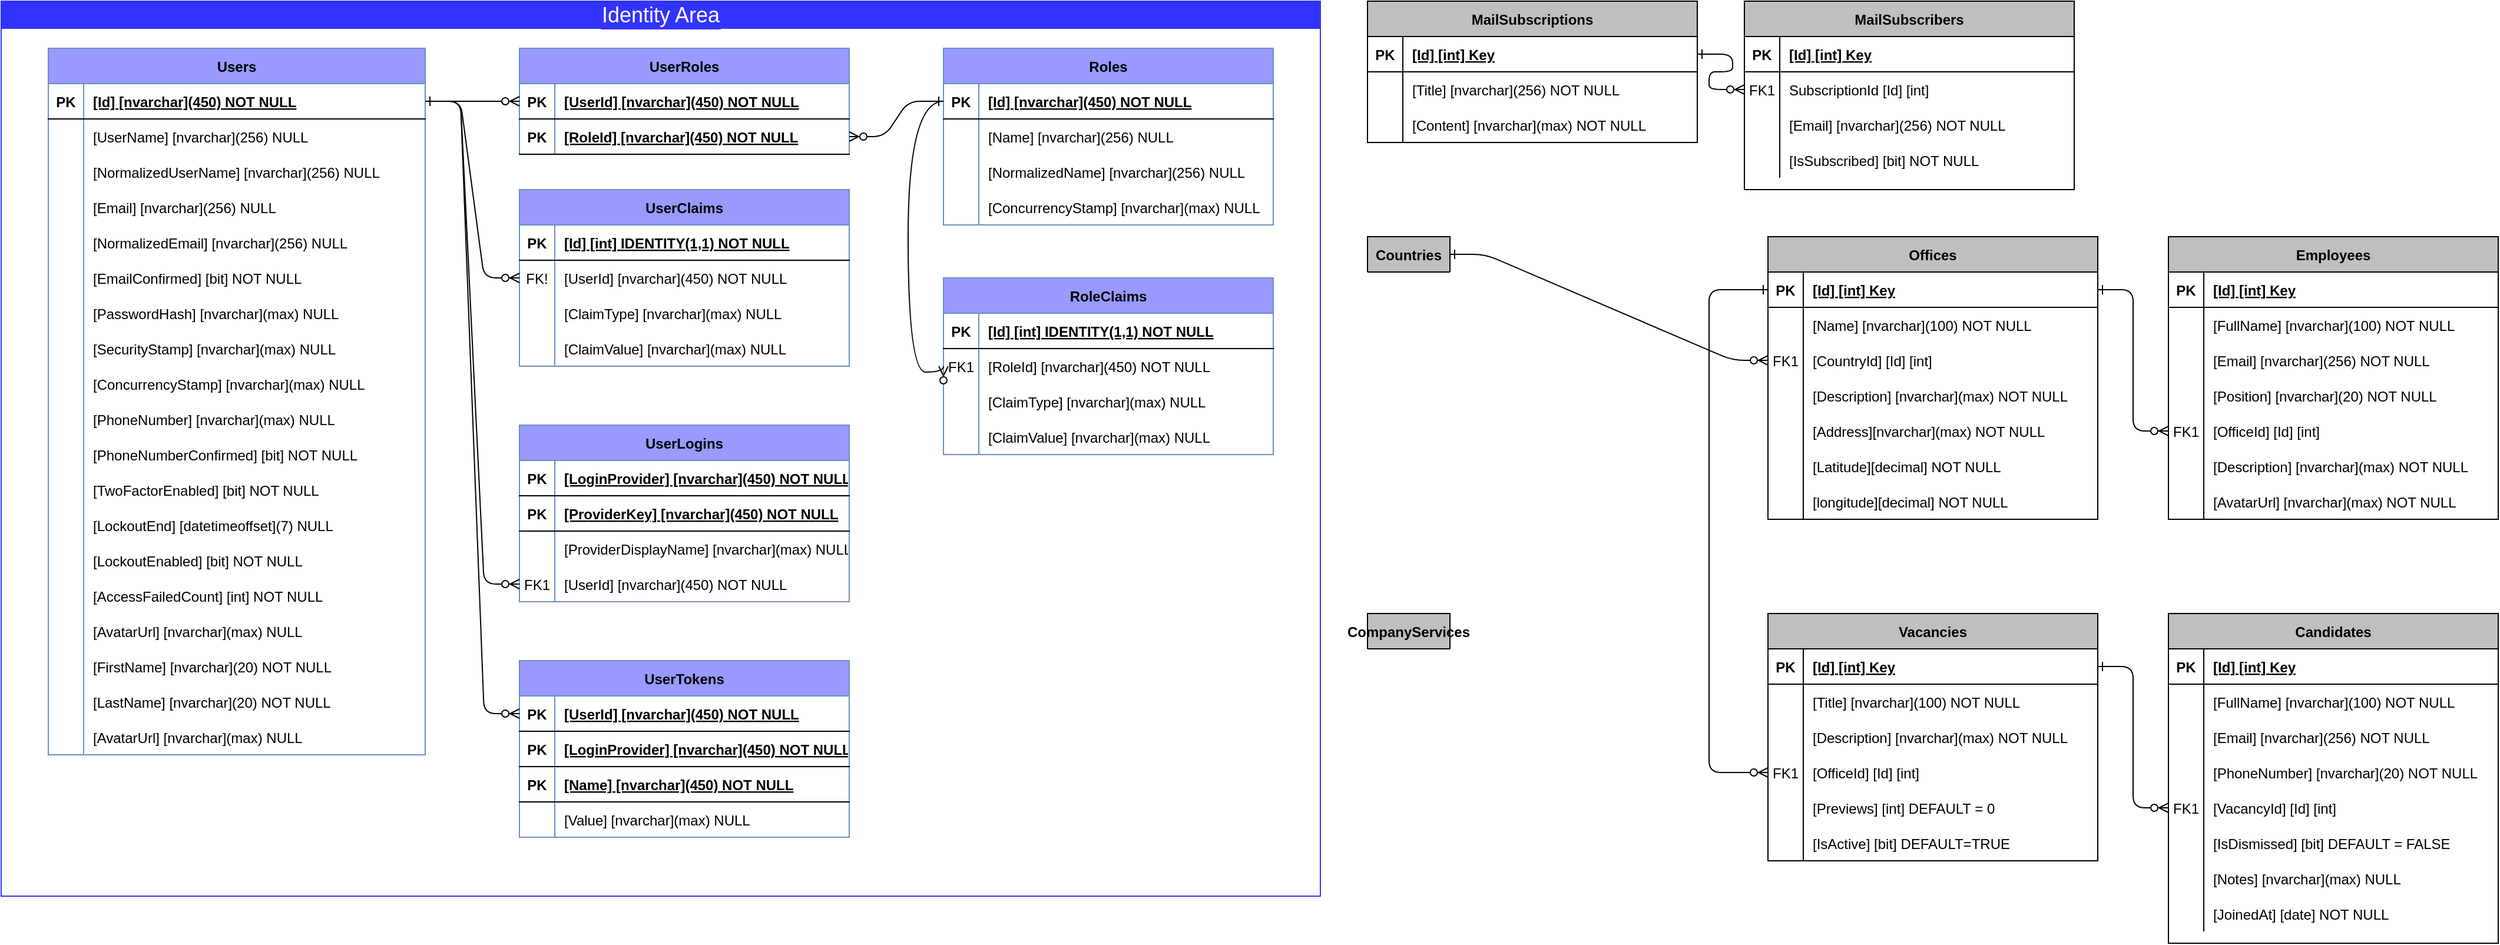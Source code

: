 <mxfile version="20.6.1" type="device" pages="2"><diagram id="R2lEEEUBdFMjLlhIrx00" name="Tables"><mxGraphModel dx="1273" dy="649" grid="1" gridSize="10" guides="1" tooltips="1" connect="1" arrows="1" fold="1" page="1" pageScale="1" pageWidth="1100" pageHeight="850" math="0" shadow="0" extFonts="Permanent Marker^https://fonts.googleapis.com/css?family=Permanent+Marker"><root><mxCell id="0"/><mxCell id="1" parent="0"/><mxCell id="atEBvPictgGpG3gTJOOY-139" value="MailSubscribers" style="shape=table;startSize=30;container=1;collapsible=1;childLayout=tableLayout;fixedRows=1;rowLines=0;fontStyle=1;align=center;resizeLast=1;fillColor=#BFBFBF;" parent="1" vertex="1"><mxGeometry x="1520" y="40" width="280" height="160" as="geometry"><mxRectangle x="1520" y="40" width="70" height="30" as="alternateBounds"/></mxGeometry></mxCell><mxCell id="atEBvPictgGpG3gTJOOY-140" value="" style="shape=tableRow;horizontal=0;startSize=0;swimlaneHead=0;swimlaneBody=0;fillColor=none;collapsible=0;dropTarget=0;points=[[0,0.5],[1,0.5]];portConstraint=eastwest;top=0;left=0;right=0;bottom=1;" parent="atEBvPictgGpG3gTJOOY-139" vertex="1"><mxGeometry y="30" width="280" height="30" as="geometry"/></mxCell><mxCell id="atEBvPictgGpG3gTJOOY-141" value="PK" style="shape=partialRectangle;connectable=0;fillColor=none;top=0;left=0;bottom=0;right=0;fontStyle=1;overflow=hidden;" parent="atEBvPictgGpG3gTJOOY-140" vertex="1"><mxGeometry width="30" height="30" as="geometry"><mxRectangle width="30" height="30" as="alternateBounds"/></mxGeometry></mxCell><mxCell id="atEBvPictgGpG3gTJOOY-142" value="[Id] [int] Key" style="shape=partialRectangle;connectable=0;fillColor=none;top=0;left=0;bottom=0;right=0;align=left;spacingLeft=6;fontStyle=5;overflow=hidden;" parent="atEBvPictgGpG3gTJOOY-140" vertex="1"><mxGeometry x="30" width="250" height="30" as="geometry"><mxRectangle width="250" height="30" as="alternateBounds"/></mxGeometry></mxCell><mxCell id="atEBvPictgGpG3gTJOOY-143" value="" style="shape=tableRow;horizontal=0;startSize=0;swimlaneHead=0;swimlaneBody=0;fillColor=none;collapsible=0;dropTarget=0;points=[[0,0.5],[1,0.5]];portConstraint=eastwest;top=0;left=0;right=0;bottom=0;" parent="atEBvPictgGpG3gTJOOY-139" vertex="1"><mxGeometry y="60" width="280" height="30" as="geometry"/></mxCell><mxCell id="atEBvPictgGpG3gTJOOY-144" value="FK1" style="shape=partialRectangle;connectable=0;fillColor=none;top=0;left=0;bottom=0;right=0;editable=1;overflow=hidden;" parent="atEBvPictgGpG3gTJOOY-143" vertex="1"><mxGeometry width="30" height="30" as="geometry"><mxRectangle width="30" height="30" as="alternateBounds"/></mxGeometry></mxCell><mxCell id="atEBvPictgGpG3gTJOOY-145" value="SubscriptionId [Id] [int]" style="shape=partialRectangle;connectable=0;fillColor=none;top=0;left=0;bottom=0;right=0;align=left;spacingLeft=6;overflow=hidden;" parent="atEBvPictgGpG3gTJOOY-143" vertex="1"><mxGeometry x="30" width="250" height="30" as="geometry"><mxRectangle width="250" height="30" as="alternateBounds"/></mxGeometry></mxCell><mxCell id="atEBvPictgGpG3gTJOOY-146" value="" style="shape=tableRow;horizontal=0;startSize=0;swimlaneHead=0;swimlaneBody=0;fillColor=none;collapsible=0;dropTarget=0;points=[[0,0.5],[1,0.5]];portConstraint=eastwest;top=0;left=0;right=0;bottom=0;" parent="atEBvPictgGpG3gTJOOY-139" vertex="1"><mxGeometry y="90" width="280" height="30" as="geometry"/></mxCell><mxCell id="atEBvPictgGpG3gTJOOY-147" value="" style="shape=partialRectangle;connectable=0;fillColor=none;top=0;left=0;bottom=0;right=0;editable=1;overflow=hidden;" parent="atEBvPictgGpG3gTJOOY-146" vertex="1"><mxGeometry width="30" height="30" as="geometry"><mxRectangle width="30" height="30" as="alternateBounds"/></mxGeometry></mxCell><mxCell id="atEBvPictgGpG3gTJOOY-148" value="[Email] [nvarchar](256) NOT NULL" style="shape=partialRectangle;connectable=0;fillColor=none;top=0;left=0;bottom=0;right=0;align=left;spacingLeft=6;overflow=hidden;" parent="atEBvPictgGpG3gTJOOY-146" vertex="1"><mxGeometry x="30" width="250" height="30" as="geometry"><mxRectangle width="250" height="30" as="alternateBounds"/></mxGeometry></mxCell><mxCell id="atEBvPictgGpG3gTJOOY-152" value="" style="shape=tableRow;horizontal=0;startSize=0;swimlaneHead=0;swimlaneBody=0;fillColor=none;collapsible=0;dropTarget=0;points=[[0,0.5],[1,0.5]];portConstraint=eastwest;top=0;left=0;right=0;bottom=0;" parent="atEBvPictgGpG3gTJOOY-139" vertex="1"><mxGeometry y="120" width="280" height="30" as="geometry"/></mxCell><mxCell id="atEBvPictgGpG3gTJOOY-153" value="" style="shape=partialRectangle;connectable=0;fillColor=none;top=0;left=0;bottom=0;right=0;editable=1;overflow=hidden;" parent="atEBvPictgGpG3gTJOOY-152" vertex="1"><mxGeometry width="30" height="30" as="geometry"><mxRectangle width="30" height="30" as="alternateBounds"/></mxGeometry></mxCell><mxCell id="atEBvPictgGpG3gTJOOY-154" value="[IsSubscribed] [bit] NOT NULL" style="shape=partialRectangle;connectable=0;fillColor=none;top=0;left=0;bottom=0;right=0;align=left;spacingLeft=6;overflow=hidden;" parent="atEBvPictgGpG3gTJOOY-152" vertex="1"><mxGeometry x="30" width="250" height="30" as="geometry"><mxRectangle width="250" height="30" as="alternateBounds"/></mxGeometry></mxCell><mxCell id="atEBvPictgGpG3gTJOOY-155" value="MailSubscriptions" style="shape=table;startSize=30;container=1;collapsible=1;childLayout=tableLayout;fixedRows=1;rowLines=0;fontStyle=1;align=center;resizeLast=1;fillColor=#BFBFBF;" parent="1" vertex="1"><mxGeometry x="1200" y="40" width="280" height="120" as="geometry"><mxRectangle x="1200" y="40" width="70" height="30" as="alternateBounds"/></mxGeometry></mxCell><mxCell id="atEBvPictgGpG3gTJOOY-156" value="" style="shape=tableRow;horizontal=0;startSize=0;swimlaneHead=0;swimlaneBody=0;fillColor=none;collapsible=0;dropTarget=0;points=[[0,0.5],[1,0.5]];portConstraint=eastwest;top=0;left=0;right=0;bottom=1;" parent="atEBvPictgGpG3gTJOOY-155" vertex="1"><mxGeometry y="30" width="280" height="30" as="geometry"/></mxCell><mxCell id="atEBvPictgGpG3gTJOOY-157" value="PK" style="shape=partialRectangle;connectable=0;fillColor=none;top=0;left=0;bottom=0;right=0;fontStyle=1;overflow=hidden;" parent="atEBvPictgGpG3gTJOOY-156" vertex="1"><mxGeometry width="30" height="30" as="geometry"><mxRectangle width="30" height="30" as="alternateBounds"/></mxGeometry></mxCell><mxCell id="atEBvPictgGpG3gTJOOY-158" value="[Id] [int] Key" style="shape=partialRectangle;connectable=0;fillColor=none;top=0;left=0;bottom=0;right=0;align=left;spacingLeft=6;fontStyle=5;overflow=hidden;" parent="atEBvPictgGpG3gTJOOY-156" vertex="1"><mxGeometry x="30" width="250" height="30" as="geometry"><mxRectangle width="250" height="30" as="alternateBounds"/></mxGeometry></mxCell><mxCell id="atEBvPictgGpG3gTJOOY-159" value="" style="shape=tableRow;horizontal=0;startSize=0;swimlaneHead=0;swimlaneBody=0;fillColor=none;collapsible=0;dropTarget=0;points=[[0,0.5],[1,0.5]];portConstraint=eastwest;top=0;left=0;right=0;bottom=0;" parent="atEBvPictgGpG3gTJOOY-155" vertex="1"><mxGeometry y="60" width="280" height="30" as="geometry"/></mxCell><mxCell id="atEBvPictgGpG3gTJOOY-160" value="" style="shape=partialRectangle;connectable=0;fillColor=none;top=0;left=0;bottom=0;right=0;editable=1;overflow=hidden;" parent="atEBvPictgGpG3gTJOOY-159" vertex="1"><mxGeometry width="30" height="30" as="geometry"><mxRectangle width="30" height="30" as="alternateBounds"/></mxGeometry></mxCell><mxCell id="atEBvPictgGpG3gTJOOY-161" value="[Title] [nvarchar](256) NOT NULL" style="shape=partialRectangle;connectable=0;fillColor=none;top=0;left=0;bottom=0;right=0;align=left;spacingLeft=6;overflow=hidden;" parent="atEBvPictgGpG3gTJOOY-159" vertex="1"><mxGeometry x="30" width="250" height="30" as="geometry"><mxRectangle width="250" height="30" as="alternateBounds"/></mxGeometry></mxCell><mxCell id="atEBvPictgGpG3gTJOOY-162" value="" style="shape=tableRow;horizontal=0;startSize=0;swimlaneHead=0;swimlaneBody=0;fillColor=none;collapsible=0;dropTarget=0;points=[[0,0.5],[1,0.5]];portConstraint=eastwest;top=0;left=0;right=0;bottom=0;" parent="atEBvPictgGpG3gTJOOY-155" vertex="1"><mxGeometry y="90" width="280" height="30" as="geometry"/></mxCell><mxCell id="atEBvPictgGpG3gTJOOY-163" value="" style="shape=partialRectangle;connectable=0;fillColor=none;top=0;left=0;bottom=0;right=0;editable=1;overflow=hidden;" parent="atEBvPictgGpG3gTJOOY-162" vertex="1"><mxGeometry width="30" height="30" as="geometry"><mxRectangle width="30" height="30" as="alternateBounds"/></mxGeometry></mxCell><mxCell id="atEBvPictgGpG3gTJOOY-164" value="[Content] [nvarchar](max) NOT NULL" style="shape=partialRectangle;connectable=0;fillColor=none;top=0;left=0;bottom=0;right=0;align=left;spacingLeft=6;overflow=hidden;" parent="atEBvPictgGpG3gTJOOY-162" vertex="1"><mxGeometry x="30" width="250" height="30" as="geometry"><mxRectangle width="250" height="30" as="alternateBounds"/></mxGeometry></mxCell><mxCell id="atEBvPictgGpG3gTJOOY-168" value="" style="edgeStyle=entityRelationEdgeStyle;endArrow=ERzeroToMany;startArrow=ERone;endFill=1;startFill=0;exitX=1;exitY=0.5;exitDx=0;exitDy=0;entryX=0;entryY=0.5;entryDx=0;entryDy=0;" parent="1" source="atEBvPictgGpG3gTJOOY-156" target="atEBvPictgGpG3gTJOOY-143" edge="1"><mxGeometry width="100" height="100" relative="1" as="geometry"><mxPoint x="1665" y="280" as="sourcePoint"/><mxPoint x="1585" y="500" as="targetPoint"/></mxGeometry></mxCell><mxCell id="atEBvPictgGpG3gTJOOY-169" value="Countries" style="shape=table;startSize=30;container=1;collapsible=1;childLayout=tableLayout;fixedRows=1;rowLines=0;fontStyle=1;align=center;resizeLast=1;fillColor=#BFBFBF;" parent="1" vertex="1" collapsed="1"><mxGeometry x="1200" y="240" width="70" height="30" as="geometry"><mxRectangle x="1200" y="240" width="280" height="120" as="alternateBounds"/></mxGeometry></mxCell><mxCell id="atEBvPictgGpG3gTJOOY-170" value="" style="shape=tableRow;horizontal=0;startSize=0;swimlaneHead=0;swimlaneBody=0;fillColor=none;collapsible=0;dropTarget=0;points=[[0,0.5],[1,0.5]];portConstraint=eastwest;top=0;left=0;right=0;bottom=1;" parent="atEBvPictgGpG3gTJOOY-169" vertex="1"><mxGeometry y="30" width="280" height="30" as="geometry"/></mxCell><mxCell id="atEBvPictgGpG3gTJOOY-171" value="PK" style="shape=partialRectangle;connectable=0;fillColor=none;top=0;left=0;bottom=0;right=0;fontStyle=1;overflow=hidden;" parent="atEBvPictgGpG3gTJOOY-170" vertex="1"><mxGeometry width="30" height="30" as="geometry"><mxRectangle width="30" height="30" as="alternateBounds"/></mxGeometry></mxCell><mxCell id="atEBvPictgGpG3gTJOOY-172" value="[Id] [int] Key" style="shape=partialRectangle;connectable=0;fillColor=none;top=0;left=0;bottom=0;right=0;align=left;spacingLeft=6;fontStyle=5;overflow=hidden;" parent="atEBvPictgGpG3gTJOOY-170" vertex="1"><mxGeometry x="30" width="250" height="30" as="geometry"><mxRectangle width="250" height="30" as="alternateBounds"/></mxGeometry></mxCell><mxCell id="atEBvPictgGpG3gTJOOY-173" value="" style="shape=tableRow;horizontal=0;startSize=0;swimlaneHead=0;swimlaneBody=0;fillColor=none;collapsible=0;dropTarget=0;points=[[0,0.5],[1,0.5]];portConstraint=eastwest;top=0;left=0;right=0;bottom=0;" parent="atEBvPictgGpG3gTJOOY-169" vertex="1"><mxGeometry y="60" width="280" height="30" as="geometry"/></mxCell><mxCell id="atEBvPictgGpG3gTJOOY-174" value="" style="shape=partialRectangle;connectable=0;fillColor=none;top=0;left=0;bottom=0;right=0;editable=1;overflow=hidden;" parent="atEBvPictgGpG3gTJOOY-173" vertex="1"><mxGeometry width="30" height="30" as="geometry"><mxRectangle width="30" height="30" as="alternateBounds"/></mxGeometry></mxCell><mxCell id="atEBvPictgGpG3gTJOOY-175" value="[Name] [nvarchar](20) NOT NULL" style="shape=partialRectangle;connectable=0;fillColor=none;top=0;left=0;bottom=0;right=0;align=left;spacingLeft=6;overflow=hidden;" parent="atEBvPictgGpG3gTJOOY-173" vertex="1"><mxGeometry x="30" width="250" height="30" as="geometry"><mxRectangle width="250" height="30" as="alternateBounds"/></mxGeometry></mxCell><mxCell id="atEBvPictgGpG3gTJOOY-176" value="" style="shape=tableRow;horizontal=0;startSize=0;swimlaneHead=0;swimlaneBody=0;fillColor=none;collapsible=0;dropTarget=0;points=[[0,0.5],[1,0.5]];portConstraint=eastwest;top=0;left=0;right=0;bottom=0;" parent="atEBvPictgGpG3gTJOOY-169" vertex="1"><mxGeometry y="90" width="280" height="30" as="geometry"/></mxCell><mxCell id="atEBvPictgGpG3gTJOOY-177" value="" style="shape=partialRectangle;connectable=0;fillColor=none;top=0;left=0;bottom=0;right=0;editable=1;overflow=hidden;" parent="atEBvPictgGpG3gTJOOY-176" vertex="1"><mxGeometry width="30" height="30" as="geometry"><mxRectangle width="30" height="30" as="alternateBounds"/></mxGeometry></mxCell><mxCell id="atEBvPictgGpG3gTJOOY-178" value="[Code] [nvarchar](2) NOT NULL" style="shape=partialRectangle;connectable=0;fillColor=none;top=0;left=0;bottom=0;right=0;align=left;spacingLeft=6;overflow=hidden;" parent="atEBvPictgGpG3gTJOOY-176" vertex="1"><mxGeometry x="30" width="250" height="30" as="geometry"><mxRectangle width="250" height="30" as="alternateBounds"/></mxGeometry></mxCell><mxCell id="atEBvPictgGpG3gTJOOY-182" value="Vacancies" style="shape=table;startSize=30;container=1;collapsible=1;childLayout=tableLayout;fixedRows=1;rowLines=0;fontStyle=1;align=center;resizeLast=1;fillColor=#BFBFBF;" parent="1" vertex="1"><mxGeometry x="1540" y="560" width="280" height="210" as="geometry"><mxRectangle x="1520" y="240" width="70" height="30" as="alternateBounds"/></mxGeometry></mxCell><mxCell id="atEBvPictgGpG3gTJOOY-183" value="" style="shape=tableRow;horizontal=0;startSize=0;swimlaneHead=0;swimlaneBody=0;fillColor=none;collapsible=0;dropTarget=0;points=[[0,0.5],[1,0.5]];portConstraint=eastwest;top=0;left=0;right=0;bottom=1;" parent="atEBvPictgGpG3gTJOOY-182" vertex="1"><mxGeometry y="30" width="280" height="30" as="geometry"/></mxCell><mxCell id="atEBvPictgGpG3gTJOOY-184" value="PK" style="shape=partialRectangle;connectable=0;fillColor=none;top=0;left=0;bottom=0;right=0;fontStyle=1;overflow=hidden;" parent="atEBvPictgGpG3gTJOOY-183" vertex="1"><mxGeometry width="30" height="30" as="geometry"><mxRectangle width="30" height="30" as="alternateBounds"/></mxGeometry></mxCell><mxCell id="atEBvPictgGpG3gTJOOY-185" value="[Id] [int] Key" style="shape=partialRectangle;connectable=0;fillColor=none;top=0;left=0;bottom=0;right=0;align=left;spacingLeft=6;fontStyle=5;overflow=hidden;" parent="atEBvPictgGpG3gTJOOY-183" vertex="1"><mxGeometry x="30" width="250" height="30" as="geometry"><mxRectangle width="250" height="30" as="alternateBounds"/></mxGeometry></mxCell><mxCell id="atEBvPictgGpG3gTJOOY-186" value="" style="shape=tableRow;horizontal=0;startSize=0;swimlaneHead=0;swimlaneBody=0;fillColor=none;collapsible=0;dropTarget=0;points=[[0,0.5],[1,0.5]];portConstraint=eastwest;top=0;left=0;right=0;bottom=0;" parent="atEBvPictgGpG3gTJOOY-182" vertex="1"><mxGeometry y="60" width="280" height="30" as="geometry"/></mxCell><mxCell id="atEBvPictgGpG3gTJOOY-187" value="" style="shape=partialRectangle;connectable=0;fillColor=none;top=0;left=0;bottom=0;right=0;editable=1;overflow=hidden;" parent="atEBvPictgGpG3gTJOOY-186" vertex="1"><mxGeometry width="30" height="30" as="geometry"><mxRectangle width="30" height="30" as="alternateBounds"/></mxGeometry></mxCell><mxCell id="atEBvPictgGpG3gTJOOY-188" value="[Title] [nvarchar](100) NOT NULL" style="shape=partialRectangle;connectable=0;fillColor=none;top=0;left=0;bottom=0;right=0;align=left;spacingLeft=6;overflow=hidden;" parent="atEBvPictgGpG3gTJOOY-186" vertex="1"><mxGeometry x="30" width="250" height="30" as="geometry"><mxRectangle width="250" height="30" as="alternateBounds"/></mxGeometry></mxCell><mxCell id="atEBvPictgGpG3gTJOOY-189" value="" style="shape=tableRow;horizontal=0;startSize=0;swimlaneHead=0;swimlaneBody=0;fillColor=none;collapsible=0;dropTarget=0;points=[[0,0.5],[1,0.5]];portConstraint=eastwest;top=0;left=0;right=0;bottom=0;" parent="atEBvPictgGpG3gTJOOY-182" vertex="1"><mxGeometry y="90" width="280" height="30" as="geometry"/></mxCell><mxCell id="atEBvPictgGpG3gTJOOY-190" value="" style="shape=partialRectangle;connectable=0;fillColor=none;top=0;left=0;bottom=0;right=0;editable=1;overflow=hidden;" parent="atEBvPictgGpG3gTJOOY-189" vertex="1"><mxGeometry width="30" height="30" as="geometry"><mxRectangle width="30" height="30" as="alternateBounds"/></mxGeometry></mxCell><mxCell id="atEBvPictgGpG3gTJOOY-191" value="[Description] [nvarchar](max) NOT NULL" style="shape=partialRectangle;connectable=0;fillColor=none;top=0;left=0;bottom=0;right=0;align=left;spacingLeft=6;overflow=hidden;" parent="atEBvPictgGpG3gTJOOY-189" vertex="1"><mxGeometry x="30" width="250" height="30" as="geometry"><mxRectangle width="250" height="30" as="alternateBounds"/></mxGeometry></mxCell><mxCell id="atEBvPictgGpG3gTJOOY-192" value="" style="shape=tableRow;horizontal=0;startSize=0;swimlaneHead=0;swimlaneBody=0;fillColor=none;collapsible=0;dropTarget=0;points=[[0,0.5],[1,0.5]];portConstraint=eastwest;top=0;left=0;right=0;bottom=0;" parent="atEBvPictgGpG3gTJOOY-182" vertex="1"><mxGeometry y="120" width="280" height="30" as="geometry"/></mxCell><mxCell id="atEBvPictgGpG3gTJOOY-193" value="FK1" style="shape=partialRectangle;connectable=0;fillColor=none;top=0;left=0;bottom=0;right=0;editable=1;overflow=hidden;" parent="atEBvPictgGpG3gTJOOY-192" vertex="1"><mxGeometry width="30" height="30" as="geometry"><mxRectangle width="30" height="30" as="alternateBounds"/></mxGeometry></mxCell><mxCell id="atEBvPictgGpG3gTJOOY-194" value="[OfficeId] [Id] [int] " style="shape=partialRectangle;connectable=0;fillColor=none;top=0;left=0;bottom=0;right=0;align=left;spacingLeft=6;overflow=hidden;" parent="atEBvPictgGpG3gTJOOY-192" vertex="1"><mxGeometry x="30" width="250" height="30" as="geometry"><mxRectangle width="250" height="30" as="alternateBounds"/></mxGeometry></mxCell><mxCell id="atEBvPictgGpG3gTJOOY-195" value="" style="shape=tableRow;horizontal=0;startSize=0;swimlaneHead=0;swimlaneBody=0;fillColor=none;collapsible=0;dropTarget=0;points=[[0,0.5],[1,0.5]];portConstraint=eastwest;top=0;left=0;right=0;bottom=0;" parent="atEBvPictgGpG3gTJOOY-182" vertex="1"><mxGeometry y="150" width="280" height="30" as="geometry"/></mxCell><mxCell id="atEBvPictgGpG3gTJOOY-196" value="" style="shape=partialRectangle;connectable=0;fillColor=none;top=0;left=0;bottom=0;right=0;editable=1;overflow=hidden;" parent="atEBvPictgGpG3gTJOOY-195" vertex="1"><mxGeometry width="30" height="30" as="geometry"><mxRectangle width="30" height="30" as="alternateBounds"/></mxGeometry></mxCell><mxCell id="atEBvPictgGpG3gTJOOY-197" value="[Previews] [int] DEFAULT = 0" style="shape=partialRectangle;connectable=0;fillColor=none;top=0;left=0;bottom=0;right=0;align=left;spacingLeft=6;overflow=hidden;" parent="atEBvPictgGpG3gTJOOY-195" vertex="1"><mxGeometry x="30" width="250" height="30" as="geometry"><mxRectangle width="250" height="30" as="alternateBounds"/></mxGeometry></mxCell><mxCell id="atEBvPictgGpG3gTJOOY-198" value="" style="shape=tableRow;horizontal=0;startSize=0;swimlaneHead=0;swimlaneBody=0;fillColor=none;collapsible=0;dropTarget=0;points=[[0,0.5],[1,0.5]];portConstraint=eastwest;top=0;left=0;right=0;bottom=0;" parent="atEBvPictgGpG3gTJOOY-182" vertex="1"><mxGeometry y="180" width="280" height="30" as="geometry"/></mxCell><mxCell id="atEBvPictgGpG3gTJOOY-199" value="" style="shape=partialRectangle;connectable=0;fillColor=none;top=0;left=0;bottom=0;right=0;editable=1;overflow=hidden;" parent="atEBvPictgGpG3gTJOOY-198" vertex="1"><mxGeometry width="30" height="30" as="geometry"><mxRectangle width="30" height="30" as="alternateBounds"/></mxGeometry></mxCell><mxCell id="atEBvPictgGpG3gTJOOY-200" value="[IsActive] [bit] DEFAULT=TRUE" style="shape=partialRectangle;connectable=0;fillColor=none;top=0;left=0;bottom=0;right=0;align=left;spacingLeft=6;overflow=hidden;" parent="atEBvPictgGpG3gTJOOY-198" vertex="1"><mxGeometry x="30" width="250" height="30" as="geometry"><mxRectangle width="250" height="30" as="alternateBounds"/></mxGeometry></mxCell><mxCell id="atEBvPictgGpG3gTJOOY-202" value="" style="edgeStyle=elbowEdgeStyle;endArrow=ERzeroToMany;startArrow=ERone;endFill=1;startFill=0;exitX=0;exitY=0.5;exitDx=0;exitDy=0;entryX=0;entryY=0.5;entryDx=0;entryDy=0;" parent="1" source="atEBvPictgGpG3gTJOOY-886" target="atEBvPictgGpG3gTJOOY-192" edge="1"><mxGeometry width="100" height="100" relative="1" as="geometry"><mxPoint x="1555" y="700" as="sourcePoint"/><mxPoint x="1635" y="730" as="targetPoint"/><Array as="points"><mxPoint x="1490" y="470"/></Array></mxGeometry></mxCell><mxCell id="atEBvPictgGpG3gTJOOY-203" value="Candidates" style="shape=table;startSize=30;container=1;collapsible=1;childLayout=tableLayout;fixedRows=1;rowLines=0;fontStyle=1;align=center;resizeLast=1;fillColor=#BFBFBF;" parent="1" vertex="1"><mxGeometry x="1880" y="560" width="280" height="280" as="geometry"><mxRectangle x="1840" y="240" width="70" height="30" as="alternateBounds"/></mxGeometry></mxCell><mxCell id="atEBvPictgGpG3gTJOOY-204" value="" style="shape=tableRow;horizontal=0;startSize=0;swimlaneHead=0;swimlaneBody=0;fillColor=none;collapsible=0;dropTarget=0;points=[[0,0.5],[1,0.5]];portConstraint=eastwest;top=0;left=0;right=0;bottom=1;" parent="atEBvPictgGpG3gTJOOY-203" vertex="1"><mxGeometry y="30" width="280" height="30" as="geometry"/></mxCell><mxCell id="atEBvPictgGpG3gTJOOY-205" value="PK" style="shape=partialRectangle;connectable=0;fillColor=none;top=0;left=0;bottom=0;right=0;fontStyle=1;overflow=hidden;" parent="atEBvPictgGpG3gTJOOY-204" vertex="1"><mxGeometry width="30" height="30" as="geometry"><mxRectangle width="30" height="30" as="alternateBounds"/></mxGeometry></mxCell><mxCell id="atEBvPictgGpG3gTJOOY-206" value="[Id] [int] Key" style="shape=partialRectangle;connectable=0;fillColor=none;top=0;left=0;bottom=0;right=0;align=left;spacingLeft=6;fontStyle=5;overflow=hidden;" parent="atEBvPictgGpG3gTJOOY-204" vertex="1"><mxGeometry x="30" width="250" height="30" as="geometry"><mxRectangle width="250" height="30" as="alternateBounds"/></mxGeometry></mxCell><mxCell id="atEBvPictgGpG3gTJOOY-207" value="" style="shape=tableRow;horizontal=0;startSize=0;swimlaneHead=0;swimlaneBody=0;fillColor=none;collapsible=0;dropTarget=0;points=[[0,0.5],[1,0.5]];portConstraint=eastwest;top=0;left=0;right=0;bottom=0;" parent="atEBvPictgGpG3gTJOOY-203" vertex="1"><mxGeometry y="60" width="280" height="30" as="geometry"/></mxCell><mxCell id="atEBvPictgGpG3gTJOOY-208" value="" style="shape=partialRectangle;connectable=0;fillColor=none;top=0;left=0;bottom=0;right=0;editable=1;overflow=hidden;" parent="atEBvPictgGpG3gTJOOY-207" vertex="1"><mxGeometry width="30" height="30" as="geometry"><mxRectangle width="30" height="30" as="alternateBounds"/></mxGeometry></mxCell><mxCell id="atEBvPictgGpG3gTJOOY-209" value="[FullName] [nvarchar](100) NOT NULL" style="shape=partialRectangle;connectable=0;fillColor=none;top=0;left=0;bottom=0;right=0;align=left;spacingLeft=6;overflow=hidden;" parent="atEBvPictgGpG3gTJOOY-207" vertex="1"><mxGeometry x="30" width="250" height="30" as="geometry"><mxRectangle width="250" height="30" as="alternateBounds"/></mxGeometry></mxCell><mxCell id="atEBvPictgGpG3gTJOOY-210" value="" style="shape=tableRow;horizontal=0;startSize=0;swimlaneHead=0;swimlaneBody=0;fillColor=none;collapsible=0;dropTarget=0;points=[[0,0.5],[1,0.5]];portConstraint=eastwest;top=0;left=0;right=0;bottom=0;" parent="atEBvPictgGpG3gTJOOY-203" vertex="1"><mxGeometry y="90" width="280" height="30" as="geometry"/></mxCell><mxCell id="atEBvPictgGpG3gTJOOY-211" value="" style="shape=partialRectangle;connectable=0;fillColor=none;top=0;left=0;bottom=0;right=0;editable=1;overflow=hidden;" parent="atEBvPictgGpG3gTJOOY-210" vertex="1"><mxGeometry width="30" height="30" as="geometry"><mxRectangle width="30" height="30" as="alternateBounds"/></mxGeometry></mxCell><mxCell id="atEBvPictgGpG3gTJOOY-212" value="[Email] [nvarchar](256) NOT NULL" style="shape=partialRectangle;connectable=0;fillColor=none;top=0;left=0;bottom=0;right=0;align=left;spacingLeft=6;overflow=hidden;" parent="atEBvPictgGpG3gTJOOY-210" vertex="1"><mxGeometry x="30" width="250" height="30" as="geometry"><mxRectangle width="250" height="30" as="alternateBounds"/></mxGeometry></mxCell><mxCell id="atEBvPictgGpG3gTJOOY-213" value="" style="shape=tableRow;horizontal=0;startSize=0;swimlaneHead=0;swimlaneBody=0;fillColor=none;collapsible=0;dropTarget=0;points=[[0,0.5],[1,0.5]];portConstraint=eastwest;top=0;left=0;right=0;bottom=0;" parent="atEBvPictgGpG3gTJOOY-203" vertex="1"><mxGeometry y="120" width="280" height="30" as="geometry"/></mxCell><mxCell id="atEBvPictgGpG3gTJOOY-214" value="" style="shape=partialRectangle;connectable=0;fillColor=none;top=0;left=0;bottom=0;right=0;editable=1;overflow=hidden;" parent="atEBvPictgGpG3gTJOOY-213" vertex="1"><mxGeometry width="30" height="30" as="geometry"><mxRectangle width="30" height="30" as="alternateBounds"/></mxGeometry></mxCell><mxCell id="atEBvPictgGpG3gTJOOY-215" value="[PhoneNumber] [nvarchar](20) NOT NULL" style="shape=partialRectangle;connectable=0;fillColor=none;top=0;left=0;bottom=0;right=0;align=left;spacingLeft=6;overflow=hidden;" parent="atEBvPictgGpG3gTJOOY-213" vertex="1"><mxGeometry x="30" width="250" height="30" as="geometry"><mxRectangle width="250" height="30" as="alternateBounds"/></mxGeometry></mxCell><mxCell id="atEBvPictgGpG3gTJOOY-216" value="" style="shape=tableRow;horizontal=0;startSize=0;swimlaneHead=0;swimlaneBody=0;fillColor=none;collapsible=0;dropTarget=0;points=[[0,0.5],[1,0.5]];portConstraint=eastwest;top=0;left=0;right=0;bottom=0;" parent="atEBvPictgGpG3gTJOOY-203" vertex="1"><mxGeometry y="150" width="280" height="30" as="geometry"/></mxCell><mxCell id="atEBvPictgGpG3gTJOOY-217" value="FK1" style="shape=partialRectangle;connectable=0;fillColor=none;top=0;left=0;bottom=0;right=0;editable=1;overflow=hidden;" parent="atEBvPictgGpG3gTJOOY-216" vertex="1"><mxGeometry width="30" height="30" as="geometry"><mxRectangle width="30" height="30" as="alternateBounds"/></mxGeometry></mxCell><mxCell id="atEBvPictgGpG3gTJOOY-218" value="[VacancyId] [Id] [int]" style="shape=partialRectangle;connectable=0;fillColor=none;top=0;left=0;bottom=0;right=0;align=left;spacingLeft=6;overflow=hidden;" parent="atEBvPictgGpG3gTJOOY-216" vertex="1"><mxGeometry x="30" width="250" height="30" as="geometry"><mxRectangle width="250" height="30" as="alternateBounds"/></mxGeometry></mxCell><mxCell id="atEBvPictgGpG3gTJOOY-219" value="" style="shape=tableRow;horizontal=0;startSize=0;swimlaneHead=0;swimlaneBody=0;fillColor=none;collapsible=0;dropTarget=0;points=[[0,0.5],[1,0.5]];portConstraint=eastwest;top=0;left=0;right=0;bottom=0;" parent="atEBvPictgGpG3gTJOOY-203" vertex="1"><mxGeometry y="180" width="280" height="30" as="geometry"/></mxCell><mxCell id="atEBvPictgGpG3gTJOOY-220" value="" style="shape=partialRectangle;connectable=0;fillColor=none;top=0;left=0;bottom=0;right=0;editable=1;overflow=hidden;" parent="atEBvPictgGpG3gTJOOY-219" vertex="1"><mxGeometry width="30" height="30" as="geometry"><mxRectangle width="30" height="30" as="alternateBounds"/></mxGeometry></mxCell><mxCell id="atEBvPictgGpG3gTJOOY-221" value="[IsDismissed] [bit] DEFAULT = FALSE" style="shape=partialRectangle;connectable=0;fillColor=none;top=0;left=0;bottom=0;right=0;align=left;spacingLeft=6;overflow=hidden;" parent="atEBvPictgGpG3gTJOOY-219" vertex="1"><mxGeometry x="30" width="250" height="30" as="geometry"><mxRectangle width="250" height="30" as="alternateBounds"/></mxGeometry></mxCell><mxCell id="atEBvPictgGpG3gTJOOY-937" value="" style="shape=tableRow;horizontal=0;startSize=0;swimlaneHead=0;swimlaneBody=0;fillColor=none;collapsible=0;dropTarget=0;points=[[0,0.5],[1,0.5]];portConstraint=eastwest;top=0;left=0;right=0;bottom=0;" parent="atEBvPictgGpG3gTJOOY-203" vertex="1"><mxGeometry y="210" width="280" height="30" as="geometry"/></mxCell><mxCell id="atEBvPictgGpG3gTJOOY-938" value="" style="shape=partialRectangle;connectable=0;fillColor=none;top=0;left=0;bottom=0;right=0;editable=1;overflow=hidden;" parent="atEBvPictgGpG3gTJOOY-937" vertex="1"><mxGeometry width="30" height="30" as="geometry"><mxRectangle width="30" height="30" as="alternateBounds"/></mxGeometry></mxCell><mxCell id="atEBvPictgGpG3gTJOOY-939" value="[Notes] [nvarchar](max) NULL" style="shape=partialRectangle;connectable=0;fillColor=none;top=0;left=0;bottom=0;right=0;align=left;spacingLeft=6;overflow=hidden;" parent="atEBvPictgGpG3gTJOOY-937" vertex="1"><mxGeometry x="30" width="250" height="30" as="geometry"><mxRectangle width="250" height="30" as="alternateBounds"/></mxGeometry></mxCell><mxCell id="atEBvPictgGpG3gTJOOY-940" value="" style="shape=tableRow;horizontal=0;startSize=0;swimlaneHead=0;swimlaneBody=0;fillColor=none;collapsible=0;dropTarget=0;points=[[0,0.5],[1,0.5]];portConstraint=eastwest;top=0;left=0;right=0;bottom=0;" parent="atEBvPictgGpG3gTJOOY-203" vertex="1"><mxGeometry y="240" width="280" height="30" as="geometry"/></mxCell><mxCell id="atEBvPictgGpG3gTJOOY-941" value="" style="shape=partialRectangle;connectable=0;fillColor=none;top=0;left=0;bottom=0;right=0;editable=1;overflow=hidden;" parent="atEBvPictgGpG3gTJOOY-940" vertex="1"><mxGeometry width="30" height="30" as="geometry"><mxRectangle width="30" height="30" as="alternateBounds"/></mxGeometry></mxCell><mxCell id="atEBvPictgGpG3gTJOOY-942" value="[JoinedAt] [date] NOT NULL" style="shape=partialRectangle;connectable=0;fillColor=none;top=0;left=0;bottom=0;right=0;align=left;spacingLeft=6;overflow=hidden;" parent="atEBvPictgGpG3gTJOOY-940" vertex="1"><mxGeometry x="30" width="250" height="30" as="geometry"><mxRectangle width="250" height="30" as="alternateBounds"/></mxGeometry></mxCell><mxCell id="atEBvPictgGpG3gTJOOY-222" value="" style="edgeStyle=entityRelationEdgeStyle;endArrow=ERzeroToMany;startArrow=ERone;endFill=1;startFill=0;exitX=1;exitY=0.5;exitDx=0;exitDy=0;entryX=0;entryY=0.5;entryDx=0;entryDy=0;" parent="1" source="atEBvPictgGpG3gTJOOY-183" target="atEBvPictgGpG3gTJOOY-216" edge="1"><mxGeometry width="100" height="100" relative="1" as="geometry"><mxPoint x="1965" y="750" as="sourcePoint"/><mxPoint x="2045" y="840" as="targetPoint"/></mxGeometry></mxCell><mxCell id="atEBvPictgGpG3gTJOOY-490" value="Identity Area" style="swimlane;whiteSpace=wrap;html=1;fontSize=18;fillColor=#3333FF;fontColor=#FFFFFF;strokeColor=#3333FF;fontStyle=0;labelBackgroundColor=#3333FF;labelBorderColor=#3333FF;rounded=0;autosize=1;" parent="1" vertex="1"><mxGeometry x="40" y="40" width="1120" height="760" as="geometry"><mxRectangle x="40" y="40" width="140" height="30" as="alternateBounds"/></mxGeometry></mxCell><mxCell id="atEBvPictgGpG3gTJOOY-491" value="Users" style="shape=table;startSize=30;container=1;collapsible=1;childLayout=tableLayout;fixedRows=1;rowLines=0;fontStyle=1;align=center;resizeLast=1;fillColor=#9999FF;strokeColor=#6c8ebf;" parent="atEBvPictgGpG3gTJOOY-490" vertex="1"><mxGeometry x="40" y="40" width="320" height="600" as="geometry"><mxRectangle x="40" y="440" width="70" height="30" as="alternateBounds"/></mxGeometry></mxCell><mxCell id="atEBvPictgGpG3gTJOOY-492" value="" style="shape=tableRow;horizontal=0;startSize=0;swimlaneHead=0;swimlaneBody=0;fillColor=none;collapsible=0;dropTarget=0;points=[[0,0.5],[1,0.5]];portConstraint=eastwest;top=0;left=0;right=0;bottom=1;" parent="atEBvPictgGpG3gTJOOY-491" vertex="1"><mxGeometry y="30" width="320" height="30" as="geometry"/></mxCell><mxCell id="atEBvPictgGpG3gTJOOY-493" value="PK" style="shape=partialRectangle;connectable=0;fillColor=none;top=0;left=0;bottom=0;right=0;fontStyle=1;overflow=hidden;" parent="atEBvPictgGpG3gTJOOY-492" vertex="1"><mxGeometry width="30" height="30" as="geometry"><mxRectangle width="30" height="30" as="alternateBounds"/></mxGeometry></mxCell><mxCell id="atEBvPictgGpG3gTJOOY-494" value="[Id] [nvarchar](450) NOT NULL" style="shape=partialRectangle;connectable=0;fillColor=none;top=0;left=0;bottom=0;right=0;align=left;spacingLeft=6;fontStyle=5;overflow=hidden;" parent="atEBvPictgGpG3gTJOOY-492" vertex="1"><mxGeometry x="30" width="290" height="30" as="geometry"><mxRectangle width="290" height="30" as="alternateBounds"/></mxGeometry></mxCell><mxCell id="atEBvPictgGpG3gTJOOY-495" value="" style="shape=tableRow;horizontal=0;startSize=0;swimlaneHead=0;swimlaneBody=0;fillColor=none;collapsible=0;dropTarget=0;points=[[0,0.5],[1,0.5]];portConstraint=eastwest;top=0;left=0;right=0;bottom=0;" parent="atEBvPictgGpG3gTJOOY-491" vertex="1"><mxGeometry y="60" width="320" height="30" as="geometry"/></mxCell><mxCell id="atEBvPictgGpG3gTJOOY-496" value="" style="shape=partialRectangle;connectable=0;fillColor=none;top=0;left=0;bottom=0;right=0;editable=1;overflow=hidden;" parent="atEBvPictgGpG3gTJOOY-495" vertex="1"><mxGeometry width="30" height="30" as="geometry"><mxRectangle width="30" height="30" as="alternateBounds"/></mxGeometry></mxCell><mxCell id="atEBvPictgGpG3gTJOOY-497" value="[UserName] [nvarchar](256) NULL" style="shape=partialRectangle;connectable=0;fillColor=none;top=0;left=0;bottom=0;right=0;align=left;spacingLeft=6;overflow=hidden;" parent="atEBvPictgGpG3gTJOOY-495" vertex="1"><mxGeometry x="30" width="290" height="30" as="geometry"><mxRectangle width="290" height="30" as="alternateBounds"/></mxGeometry></mxCell><mxCell id="atEBvPictgGpG3gTJOOY-498" value="" style="shape=tableRow;horizontal=0;startSize=0;swimlaneHead=0;swimlaneBody=0;fillColor=none;collapsible=0;dropTarget=0;points=[[0,0.5],[1,0.5]];portConstraint=eastwest;top=0;left=0;right=0;bottom=0;" parent="atEBvPictgGpG3gTJOOY-491" vertex="1"><mxGeometry y="90" width="320" height="30" as="geometry"/></mxCell><mxCell id="atEBvPictgGpG3gTJOOY-499" value="" style="shape=partialRectangle;connectable=0;fillColor=none;top=0;left=0;bottom=0;right=0;editable=1;overflow=hidden;" parent="atEBvPictgGpG3gTJOOY-498" vertex="1"><mxGeometry width="30" height="30" as="geometry"><mxRectangle width="30" height="30" as="alternateBounds"/></mxGeometry></mxCell><mxCell id="atEBvPictgGpG3gTJOOY-500" value="[NormalizedUserName] [nvarchar](256) NULL" style="shape=partialRectangle;connectable=0;fillColor=none;top=0;left=0;bottom=0;right=0;align=left;spacingLeft=6;overflow=hidden;" parent="atEBvPictgGpG3gTJOOY-498" vertex="1"><mxGeometry x="30" width="290" height="30" as="geometry"><mxRectangle width="290" height="30" as="alternateBounds"/></mxGeometry></mxCell><mxCell id="atEBvPictgGpG3gTJOOY-501" value="" style="shape=tableRow;horizontal=0;startSize=0;swimlaneHead=0;swimlaneBody=0;fillColor=none;collapsible=0;dropTarget=0;points=[[0,0.5],[1,0.5]];portConstraint=eastwest;top=0;left=0;right=0;bottom=0;" parent="atEBvPictgGpG3gTJOOY-491" vertex="1"><mxGeometry y="120" width="320" height="30" as="geometry"/></mxCell><mxCell id="atEBvPictgGpG3gTJOOY-502" value="" style="shape=partialRectangle;connectable=0;fillColor=none;top=0;left=0;bottom=0;right=0;editable=1;overflow=hidden;" parent="atEBvPictgGpG3gTJOOY-501" vertex="1"><mxGeometry width="30" height="30" as="geometry"><mxRectangle width="30" height="30" as="alternateBounds"/></mxGeometry></mxCell><mxCell id="atEBvPictgGpG3gTJOOY-503" value="[Email] [nvarchar](256) NULL" style="shape=partialRectangle;connectable=0;fillColor=none;top=0;left=0;bottom=0;right=0;align=left;spacingLeft=6;overflow=hidden;" parent="atEBvPictgGpG3gTJOOY-501" vertex="1"><mxGeometry x="30" width="290" height="30" as="geometry"><mxRectangle width="290" height="30" as="alternateBounds"/></mxGeometry></mxCell><mxCell id="atEBvPictgGpG3gTJOOY-504" value="" style="shape=tableRow;horizontal=0;startSize=0;swimlaneHead=0;swimlaneBody=0;fillColor=none;collapsible=0;dropTarget=0;points=[[0,0.5],[1,0.5]];portConstraint=eastwest;top=0;left=0;right=0;bottom=0;" parent="atEBvPictgGpG3gTJOOY-491" vertex="1"><mxGeometry y="150" width="320" height="30" as="geometry"/></mxCell><mxCell id="atEBvPictgGpG3gTJOOY-505" value="" style="shape=partialRectangle;connectable=0;fillColor=none;top=0;left=0;bottom=0;right=0;editable=1;overflow=hidden;" parent="atEBvPictgGpG3gTJOOY-504" vertex="1"><mxGeometry width="30" height="30" as="geometry"><mxRectangle width="30" height="30" as="alternateBounds"/></mxGeometry></mxCell><mxCell id="atEBvPictgGpG3gTJOOY-506" value="[NormalizedEmail] [nvarchar](256) NULL" style="shape=partialRectangle;connectable=0;fillColor=none;top=0;left=0;bottom=0;right=0;align=left;spacingLeft=6;overflow=hidden;" parent="atEBvPictgGpG3gTJOOY-504" vertex="1"><mxGeometry x="30" width="290" height="30" as="geometry"><mxRectangle width="290" height="30" as="alternateBounds"/></mxGeometry></mxCell><mxCell id="atEBvPictgGpG3gTJOOY-507" value="" style="shape=tableRow;horizontal=0;startSize=0;swimlaneHead=0;swimlaneBody=0;fillColor=none;collapsible=0;dropTarget=0;points=[[0,0.5],[1,0.5]];portConstraint=eastwest;top=0;left=0;right=0;bottom=0;" parent="atEBvPictgGpG3gTJOOY-491" vertex="1"><mxGeometry y="180" width="320" height="30" as="geometry"/></mxCell><mxCell id="atEBvPictgGpG3gTJOOY-508" value="" style="shape=partialRectangle;connectable=0;fillColor=none;top=0;left=0;bottom=0;right=0;editable=1;overflow=hidden;" parent="atEBvPictgGpG3gTJOOY-507" vertex="1"><mxGeometry width="30" height="30" as="geometry"><mxRectangle width="30" height="30" as="alternateBounds"/></mxGeometry></mxCell><mxCell id="atEBvPictgGpG3gTJOOY-509" value="[EmailConfirmed] [bit] NOT NULL" style="shape=partialRectangle;connectable=0;fillColor=none;top=0;left=0;bottom=0;right=0;align=left;spacingLeft=6;overflow=hidden;" parent="atEBvPictgGpG3gTJOOY-507" vertex="1"><mxGeometry x="30" width="290" height="30" as="geometry"><mxRectangle width="290" height="30" as="alternateBounds"/></mxGeometry></mxCell><mxCell id="atEBvPictgGpG3gTJOOY-510" value="" style="shape=tableRow;horizontal=0;startSize=0;swimlaneHead=0;swimlaneBody=0;fillColor=none;collapsible=0;dropTarget=0;points=[[0,0.5],[1,0.5]];portConstraint=eastwest;top=0;left=0;right=0;bottom=0;" parent="atEBvPictgGpG3gTJOOY-491" vertex="1"><mxGeometry y="210" width="320" height="30" as="geometry"/></mxCell><mxCell id="atEBvPictgGpG3gTJOOY-511" value="" style="shape=partialRectangle;connectable=0;fillColor=none;top=0;left=0;bottom=0;right=0;editable=1;overflow=hidden;" parent="atEBvPictgGpG3gTJOOY-510" vertex="1"><mxGeometry width="30" height="30" as="geometry"><mxRectangle width="30" height="30" as="alternateBounds"/></mxGeometry></mxCell><mxCell id="atEBvPictgGpG3gTJOOY-512" value="[PasswordHash] [nvarchar](max) NULL" style="shape=partialRectangle;connectable=0;fillColor=none;top=0;left=0;bottom=0;right=0;align=left;spacingLeft=6;overflow=hidden;" parent="atEBvPictgGpG3gTJOOY-510" vertex="1"><mxGeometry x="30" width="290" height="30" as="geometry"><mxRectangle width="290" height="30" as="alternateBounds"/></mxGeometry></mxCell><mxCell id="atEBvPictgGpG3gTJOOY-513" value="" style="shape=tableRow;horizontal=0;startSize=0;swimlaneHead=0;swimlaneBody=0;fillColor=none;collapsible=0;dropTarget=0;points=[[0,0.5],[1,0.5]];portConstraint=eastwest;top=0;left=0;right=0;bottom=0;" parent="atEBvPictgGpG3gTJOOY-491" vertex="1"><mxGeometry y="240" width="320" height="30" as="geometry"/></mxCell><mxCell id="atEBvPictgGpG3gTJOOY-514" value="" style="shape=partialRectangle;connectable=0;fillColor=none;top=0;left=0;bottom=0;right=0;editable=1;overflow=hidden;" parent="atEBvPictgGpG3gTJOOY-513" vertex="1"><mxGeometry width="30" height="30" as="geometry"><mxRectangle width="30" height="30" as="alternateBounds"/></mxGeometry></mxCell><mxCell id="atEBvPictgGpG3gTJOOY-515" value="[SecurityStamp] [nvarchar](max) NULL" style="shape=partialRectangle;connectable=0;fillColor=none;top=0;left=0;bottom=0;right=0;align=left;spacingLeft=6;overflow=hidden;" parent="atEBvPictgGpG3gTJOOY-513" vertex="1"><mxGeometry x="30" width="290" height="30" as="geometry"><mxRectangle width="290" height="30" as="alternateBounds"/></mxGeometry></mxCell><mxCell id="atEBvPictgGpG3gTJOOY-516" value="" style="shape=tableRow;horizontal=0;startSize=0;swimlaneHead=0;swimlaneBody=0;fillColor=none;collapsible=0;dropTarget=0;points=[[0,0.5],[1,0.5]];portConstraint=eastwest;top=0;left=0;right=0;bottom=0;" parent="atEBvPictgGpG3gTJOOY-491" vertex="1"><mxGeometry y="270" width="320" height="30" as="geometry"/></mxCell><mxCell id="atEBvPictgGpG3gTJOOY-517" value="" style="shape=partialRectangle;connectable=0;fillColor=none;top=0;left=0;bottom=0;right=0;editable=1;overflow=hidden;" parent="atEBvPictgGpG3gTJOOY-516" vertex="1"><mxGeometry width="30" height="30" as="geometry"><mxRectangle width="30" height="30" as="alternateBounds"/></mxGeometry></mxCell><mxCell id="atEBvPictgGpG3gTJOOY-518" value="[ConcurrencyStamp] [nvarchar](max) NULL" style="shape=partialRectangle;connectable=0;fillColor=none;top=0;left=0;bottom=0;right=0;align=left;spacingLeft=6;overflow=hidden;" parent="atEBvPictgGpG3gTJOOY-516" vertex="1"><mxGeometry x="30" width="290" height="30" as="geometry"><mxRectangle width="290" height="30" as="alternateBounds"/></mxGeometry></mxCell><mxCell id="atEBvPictgGpG3gTJOOY-519" value="" style="shape=tableRow;horizontal=0;startSize=0;swimlaneHead=0;swimlaneBody=0;fillColor=none;collapsible=0;dropTarget=0;points=[[0,0.5],[1,0.5]];portConstraint=eastwest;top=0;left=0;right=0;bottom=0;" parent="atEBvPictgGpG3gTJOOY-491" vertex="1"><mxGeometry y="300" width="320" height="30" as="geometry"/></mxCell><mxCell id="atEBvPictgGpG3gTJOOY-520" value="" style="shape=partialRectangle;connectable=0;fillColor=none;top=0;left=0;bottom=0;right=0;editable=1;overflow=hidden;" parent="atEBvPictgGpG3gTJOOY-519" vertex="1"><mxGeometry width="30" height="30" as="geometry"><mxRectangle width="30" height="30" as="alternateBounds"/></mxGeometry></mxCell><mxCell id="atEBvPictgGpG3gTJOOY-521" value="[PhoneNumber] [nvarchar](max) NULL" style="shape=partialRectangle;connectable=0;fillColor=none;top=0;left=0;bottom=0;right=0;align=left;spacingLeft=6;overflow=hidden;" parent="atEBvPictgGpG3gTJOOY-519" vertex="1"><mxGeometry x="30" width="290" height="30" as="geometry"><mxRectangle width="290" height="30" as="alternateBounds"/></mxGeometry></mxCell><mxCell id="atEBvPictgGpG3gTJOOY-522" value="" style="shape=tableRow;horizontal=0;startSize=0;swimlaneHead=0;swimlaneBody=0;fillColor=none;collapsible=0;dropTarget=0;points=[[0,0.5],[1,0.5]];portConstraint=eastwest;top=0;left=0;right=0;bottom=0;" parent="atEBvPictgGpG3gTJOOY-491" vertex="1"><mxGeometry y="330" width="320" height="30" as="geometry"/></mxCell><mxCell id="atEBvPictgGpG3gTJOOY-523" value="" style="shape=partialRectangle;connectable=0;fillColor=none;top=0;left=0;bottom=0;right=0;editable=1;overflow=hidden;" parent="atEBvPictgGpG3gTJOOY-522" vertex="1"><mxGeometry width="30" height="30" as="geometry"><mxRectangle width="30" height="30" as="alternateBounds"/></mxGeometry></mxCell><mxCell id="atEBvPictgGpG3gTJOOY-524" value="[PhoneNumberConfirmed] [bit] NOT NULL" style="shape=partialRectangle;connectable=0;fillColor=none;top=0;left=0;bottom=0;right=0;align=left;spacingLeft=6;overflow=hidden;" parent="atEBvPictgGpG3gTJOOY-522" vertex="1"><mxGeometry x="30" width="290" height="30" as="geometry"><mxRectangle width="290" height="30" as="alternateBounds"/></mxGeometry></mxCell><mxCell id="atEBvPictgGpG3gTJOOY-525" value="" style="shape=tableRow;horizontal=0;startSize=0;swimlaneHead=0;swimlaneBody=0;fillColor=none;collapsible=0;dropTarget=0;points=[[0,0.5],[1,0.5]];portConstraint=eastwest;top=0;left=0;right=0;bottom=0;" parent="atEBvPictgGpG3gTJOOY-491" vertex="1"><mxGeometry y="360" width="320" height="30" as="geometry"/></mxCell><mxCell id="atEBvPictgGpG3gTJOOY-526" value="" style="shape=partialRectangle;connectable=0;fillColor=none;top=0;left=0;bottom=0;right=0;editable=1;overflow=hidden;" parent="atEBvPictgGpG3gTJOOY-525" vertex="1"><mxGeometry width="30" height="30" as="geometry"><mxRectangle width="30" height="30" as="alternateBounds"/></mxGeometry></mxCell><mxCell id="atEBvPictgGpG3gTJOOY-527" value="[TwoFactorEnabled] [bit] NOT NULL" style="shape=partialRectangle;connectable=0;fillColor=none;top=0;left=0;bottom=0;right=0;align=left;spacingLeft=6;overflow=hidden;" parent="atEBvPictgGpG3gTJOOY-525" vertex="1"><mxGeometry x="30" width="290" height="30" as="geometry"><mxRectangle width="290" height="30" as="alternateBounds"/></mxGeometry></mxCell><mxCell id="atEBvPictgGpG3gTJOOY-528" value="" style="shape=tableRow;horizontal=0;startSize=0;swimlaneHead=0;swimlaneBody=0;fillColor=none;collapsible=0;dropTarget=0;points=[[0,0.5],[1,0.5]];portConstraint=eastwest;top=0;left=0;right=0;bottom=0;" parent="atEBvPictgGpG3gTJOOY-491" vertex="1"><mxGeometry y="390" width="320" height="30" as="geometry"/></mxCell><mxCell id="atEBvPictgGpG3gTJOOY-529" value="" style="shape=partialRectangle;connectable=0;fillColor=none;top=0;left=0;bottom=0;right=0;editable=1;overflow=hidden;" parent="atEBvPictgGpG3gTJOOY-528" vertex="1"><mxGeometry width="30" height="30" as="geometry"><mxRectangle width="30" height="30" as="alternateBounds"/></mxGeometry></mxCell><mxCell id="atEBvPictgGpG3gTJOOY-530" value="[LockoutEnd] [datetimeoffset](7) NULL" style="shape=partialRectangle;connectable=0;fillColor=none;top=0;left=0;bottom=0;right=0;align=left;spacingLeft=6;overflow=hidden;" parent="atEBvPictgGpG3gTJOOY-528" vertex="1"><mxGeometry x="30" width="290" height="30" as="geometry"><mxRectangle width="290" height="30" as="alternateBounds"/></mxGeometry></mxCell><mxCell id="atEBvPictgGpG3gTJOOY-531" value="" style="shape=tableRow;horizontal=0;startSize=0;swimlaneHead=0;swimlaneBody=0;fillColor=none;collapsible=0;dropTarget=0;points=[[0,0.5],[1,0.5]];portConstraint=eastwest;top=0;left=0;right=0;bottom=0;" parent="atEBvPictgGpG3gTJOOY-491" vertex="1"><mxGeometry y="420" width="320" height="30" as="geometry"/></mxCell><mxCell id="atEBvPictgGpG3gTJOOY-532" value="" style="shape=partialRectangle;connectable=0;fillColor=none;top=0;left=0;bottom=0;right=0;editable=1;overflow=hidden;" parent="atEBvPictgGpG3gTJOOY-531" vertex="1"><mxGeometry width="30" height="30" as="geometry"><mxRectangle width="30" height="30" as="alternateBounds"/></mxGeometry></mxCell><mxCell id="atEBvPictgGpG3gTJOOY-533" value="[LockoutEnabled] [bit] NOT NULL" style="shape=partialRectangle;connectable=0;fillColor=none;top=0;left=0;bottom=0;right=0;align=left;spacingLeft=6;overflow=hidden;" parent="atEBvPictgGpG3gTJOOY-531" vertex="1"><mxGeometry x="30" width="290" height="30" as="geometry"><mxRectangle width="290" height="30" as="alternateBounds"/></mxGeometry></mxCell><mxCell id="atEBvPictgGpG3gTJOOY-534" value="" style="shape=tableRow;horizontal=0;startSize=0;swimlaneHead=0;swimlaneBody=0;fillColor=none;collapsible=0;dropTarget=0;points=[[0,0.5],[1,0.5]];portConstraint=eastwest;top=0;left=0;right=0;bottom=0;" parent="atEBvPictgGpG3gTJOOY-491" vertex="1"><mxGeometry y="450" width="320" height="30" as="geometry"/></mxCell><mxCell id="atEBvPictgGpG3gTJOOY-535" value="" style="shape=partialRectangle;connectable=0;fillColor=none;top=0;left=0;bottom=0;right=0;editable=1;overflow=hidden;" parent="atEBvPictgGpG3gTJOOY-534" vertex="1"><mxGeometry width="30" height="30" as="geometry"><mxRectangle width="30" height="30" as="alternateBounds"/></mxGeometry></mxCell><mxCell id="atEBvPictgGpG3gTJOOY-536" value="[AccessFailedCount] [int] NOT NULL" style="shape=partialRectangle;connectable=0;fillColor=none;top=0;left=0;bottom=0;right=0;align=left;spacingLeft=6;overflow=hidden;" parent="atEBvPictgGpG3gTJOOY-534" vertex="1"><mxGeometry x="30" width="290" height="30" as="geometry"><mxRectangle width="290" height="30" as="alternateBounds"/></mxGeometry></mxCell><mxCell id="atEBvPictgGpG3gTJOOY-537" value="" style="shape=tableRow;horizontal=0;startSize=0;swimlaneHead=0;swimlaneBody=0;fillColor=none;collapsible=0;dropTarget=0;points=[[0,0.5],[1,0.5]];portConstraint=eastwest;top=0;left=0;right=0;bottom=0;" parent="atEBvPictgGpG3gTJOOY-491" vertex="1"><mxGeometry y="480" width="320" height="30" as="geometry"/></mxCell><mxCell id="atEBvPictgGpG3gTJOOY-538" value="" style="shape=partialRectangle;connectable=0;fillColor=none;top=0;left=0;bottom=0;right=0;editable=1;overflow=hidden;" parent="atEBvPictgGpG3gTJOOY-537" vertex="1"><mxGeometry width="30" height="30" as="geometry"><mxRectangle width="30" height="30" as="alternateBounds"/></mxGeometry></mxCell><mxCell id="atEBvPictgGpG3gTJOOY-539" value="[AvatarUrl] [nvarchar](max) NULL" style="shape=partialRectangle;connectable=0;fillColor=none;top=0;left=0;bottom=0;right=0;align=left;spacingLeft=6;overflow=hidden;" parent="atEBvPictgGpG3gTJOOY-537" vertex="1"><mxGeometry x="30" width="290" height="30" as="geometry"><mxRectangle width="290" height="30" as="alternateBounds"/></mxGeometry></mxCell><mxCell id="atEBvPictgGpG3gTJOOY-540" value="" style="shape=tableRow;horizontal=0;startSize=0;swimlaneHead=0;swimlaneBody=0;fillColor=none;collapsible=0;dropTarget=0;points=[[0,0.5],[1,0.5]];portConstraint=eastwest;top=0;left=0;right=0;bottom=0;" parent="atEBvPictgGpG3gTJOOY-491" vertex="1"><mxGeometry y="510" width="320" height="30" as="geometry"/></mxCell><mxCell id="atEBvPictgGpG3gTJOOY-541" value="" style="shape=partialRectangle;connectable=0;fillColor=none;top=0;left=0;bottom=0;right=0;editable=1;overflow=hidden;" parent="atEBvPictgGpG3gTJOOY-540" vertex="1"><mxGeometry width="30" height="30" as="geometry"><mxRectangle width="30" height="30" as="alternateBounds"/></mxGeometry></mxCell><mxCell id="atEBvPictgGpG3gTJOOY-542" value="[FirstName] [nvarchar](20) NOT NULL" style="shape=partialRectangle;connectable=0;fillColor=none;top=0;left=0;bottom=0;right=0;align=left;spacingLeft=6;overflow=hidden;" parent="atEBvPictgGpG3gTJOOY-540" vertex="1"><mxGeometry x="30" width="290" height="30" as="geometry"><mxRectangle width="290" height="30" as="alternateBounds"/></mxGeometry></mxCell><mxCell id="atEBvPictgGpG3gTJOOY-543" value="" style="shape=tableRow;horizontal=0;startSize=0;swimlaneHead=0;swimlaneBody=0;fillColor=none;collapsible=0;dropTarget=0;points=[[0,0.5],[1,0.5]];portConstraint=eastwest;top=0;left=0;right=0;bottom=0;" parent="atEBvPictgGpG3gTJOOY-491" vertex="1"><mxGeometry y="540" width="320" height="30" as="geometry"/></mxCell><mxCell id="atEBvPictgGpG3gTJOOY-544" value="" style="shape=partialRectangle;connectable=0;fillColor=none;top=0;left=0;bottom=0;right=0;editable=1;overflow=hidden;" parent="atEBvPictgGpG3gTJOOY-543" vertex="1"><mxGeometry width="30" height="30" as="geometry"><mxRectangle width="30" height="30" as="alternateBounds"/></mxGeometry></mxCell><mxCell id="atEBvPictgGpG3gTJOOY-545" value="[LastName] [nvarchar](20) NOT NULL" style="shape=partialRectangle;connectable=0;fillColor=none;top=0;left=0;bottom=0;right=0;align=left;spacingLeft=6;overflow=hidden;" parent="atEBvPictgGpG3gTJOOY-543" vertex="1"><mxGeometry x="30" width="290" height="30" as="geometry"><mxRectangle width="290" height="30" as="alternateBounds"/></mxGeometry></mxCell><mxCell id="atEBvPictgGpG3gTJOOY-546" value="" style="shape=tableRow;horizontal=0;startSize=0;swimlaneHead=0;swimlaneBody=0;fillColor=none;collapsible=0;dropTarget=0;points=[[0,0.5],[1,0.5]];portConstraint=eastwest;top=0;left=0;right=0;bottom=0;" parent="atEBvPictgGpG3gTJOOY-491" vertex="1"><mxGeometry y="570" width="320" height="30" as="geometry"/></mxCell><mxCell id="atEBvPictgGpG3gTJOOY-547" value="" style="shape=partialRectangle;connectable=0;fillColor=none;top=0;left=0;bottom=0;right=0;editable=1;overflow=hidden;" parent="atEBvPictgGpG3gTJOOY-546" vertex="1"><mxGeometry width="30" height="30" as="geometry"><mxRectangle width="30" height="30" as="alternateBounds"/></mxGeometry></mxCell><mxCell id="atEBvPictgGpG3gTJOOY-548" value="[AvatarUrl] [nvarchar](max) NULL" style="shape=partialRectangle;connectable=0;fillColor=none;top=0;left=0;bottom=0;right=0;align=left;spacingLeft=6;overflow=hidden;" parent="atEBvPictgGpG3gTJOOY-546" vertex="1"><mxGeometry x="30" width="290" height="30" as="geometry"><mxRectangle width="290" height="30" as="alternateBounds"/></mxGeometry></mxCell><mxCell id="atEBvPictgGpG3gTJOOY-549" value="Roles" style="shape=table;startSize=30;container=1;collapsible=1;childLayout=tableLayout;fixedRows=1;rowLines=0;fontStyle=1;align=center;resizeLast=1;fillColor=#9999FF;strokeColor=#6c8ebf;" parent="atEBvPictgGpG3gTJOOY-490" vertex="1"><mxGeometry x="800" y="40" width="280" height="150" as="geometry"><mxRectangle x="40" y="440" width="70" height="30" as="alternateBounds"/></mxGeometry></mxCell><mxCell id="atEBvPictgGpG3gTJOOY-550" value="" style="shape=tableRow;horizontal=0;startSize=0;swimlaneHead=0;swimlaneBody=0;fillColor=none;collapsible=0;dropTarget=0;points=[[0,0.5],[1,0.5]];portConstraint=eastwest;top=0;left=0;right=0;bottom=1;" parent="atEBvPictgGpG3gTJOOY-549" vertex="1"><mxGeometry y="30" width="280" height="30" as="geometry"/></mxCell><mxCell id="atEBvPictgGpG3gTJOOY-551" value="PK" style="shape=partialRectangle;connectable=0;fillColor=none;top=0;left=0;bottom=0;right=0;fontStyle=1;overflow=hidden;" parent="atEBvPictgGpG3gTJOOY-550" vertex="1"><mxGeometry width="30" height="30" as="geometry"><mxRectangle width="30" height="30" as="alternateBounds"/></mxGeometry></mxCell><mxCell id="atEBvPictgGpG3gTJOOY-552" value="[Id] [nvarchar](450) NOT NULL" style="shape=partialRectangle;connectable=0;fillColor=none;top=0;left=0;bottom=0;right=0;align=left;spacingLeft=6;fontStyle=5;overflow=hidden;" parent="atEBvPictgGpG3gTJOOY-550" vertex="1"><mxGeometry x="30" width="250" height="30" as="geometry"><mxRectangle width="250" height="30" as="alternateBounds"/></mxGeometry></mxCell><mxCell id="atEBvPictgGpG3gTJOOY-553" value="" style="shape=tableRow;horizontal=0;startSize=0;swimlaneHead=0;swimlaneBody=0;fillColor=none;collapsible=0;dropTarget=0;points=[[0,0.5],[1,0.5]];portConstraint=eastwest;top=0;left=0;right=0;bottom=0;" parent="atEBvPictgGpG3gTJOOY-549" vertex="1"><mxGeometry y="60" width="280" height="30" as="geometry"/></mxCell><mxCell id="atEBvPictgGpG3gTJOOY-554" value="" style="shape=partialRectangle;connectable=0;fillColor=none;top=0;left=0;bottom=0;right=0;editable=1;overflow=hidden;" parent="atEBvPictgGpG3gTJOOY-553" vertex="1"><mxGeometry width="30" height="30" as="geometry"><mxRectangle width="30" height="30" as="alternateBounds"/></mxGeometry></mxCell><mxCell id="atEBvPictgGpG3gTJOOY-555" value="[Name] [nvarchar](256) NULL" style="shape=partialRectangle;connectable=0;fillColor=none;top=0;left=0;bottom=0;right=0;align=left;spacingLeft=6;overflow=hidden;" parent="atEBvPictgGpG3gTJOOY-553" vertex="1"><mxGeometry x="30" width="250" height="30" as="geometry"><mxRectangle width="250" height="30" as="alternateBounds"/></mxGeometry></mxCell><mxCell id="atEBvPictgGpG3gTJOOY-556" value="" style="shape=tableRow;horizontal=0;startSize=0;swimlaneHead=0;swimlaneBody=0;fillColor=none;collapsible=0;dropTarget=0;points=[[0,0.5],[1,0.5]];portConstraint=eastwest;top=0;left=0;right=0;bottom=0;" parent="atEBvPictgGpG3gTJOOY-549" vertex="1"><mxGeometry y="90" width="280" height="30" as="geometry"/></mxCell><mxCell id="atEBvPictgGpG3gTJOOY-557" value="" style="shape=partialRectangle;connectable=0;fillColor=none;top=0;left=0;bottom=0;right=0;editable=1;overflow=hidden;" parent="atEBvPictgGpG3gTJOOY-556" vertex="1"><mxGeometry width="30" height="30" as="geometry"><mxRectangle width="30" height="30" as="alternateBounds"/></mxGeometry></mxCell><mxCell id="atEBvPictgGpG3gTJOOY-558" value="[NormalizedName] [nvarchar](256) NULL" style="shape=partialRectangle;connectable=0;fillColor=none;top=0;left=0;bottom=0;right=0;align=left;spacingLeft=6;overflow=hidden;" parent="atEBvPictgGpG3gTJOOY-556" vertex="1"><mxGeometry x="30" width="250" height="30" as="geometry"><mxRectangle width="250" height="30" as="alternateBounds"/></mxGeometry></mxCell><mxCell id="atEBvPictgGpG3gTJOOY-559" value="" style="shape=tableRow;horizontal=0;startSize=0;swimlaneHead=0;swimlaneBody=0;fillColor=none;collapsible=0;dropTarget=0;points=[[0,0.5],[1,0.5]];portConstraint=eastwest;top=0;left=0;right=0;bottom=0;" parent="atEBvPictgGpG3gTJOOY-549" vertex="1"><mxGeometry y="120" width="280" height="30" as="geometry"/></mxCell><mxCell id="atEBvPictgGpG3gTJOOY-560" value="" style="shape=partialRectangle;connectable=0;fillColor=none;top=0;left=0;bottom=0;right=0;editable=1;overflow=hidden;" parent="atEBvPictgGpG3gTJOOY-559" vertex="1"><mxGeometry width="30" height="30" as="geometry"><mxRectangle width="30" height="30" as="alternateBounds"/></mxGeometry></mxCell><mxCell id="atEBvPictgGpG3gTJOOY-561" value="[ConcurrencyStamp] [nvarchar](max) NULL" style="shape=partialRectangle;connectable=0;fillColor=none;top=0;left=0;bottom=0;right=0;align=left;spacingLeft=6;overflow=hidden;" parent="atEBvPictgGpG3gTJOOY-559" vertex="1"><mxGeometry x="30" width="250" height="30" as="geometry"><mxRectangle width="250" height="30" as="alternateBounds"/></mxGeometry></mxCell><mxCell id="atEBvPictgGpG3gTJOOY-607" value="UserRoles" style="shape=table;startSize=30;container=1;collapsible=1;childLayout=tableLayout;fixedRows=1;rowLines=0;fontStyle=1;align=center;resizeLast=1;fillColor=#9999FF;strokeColor=#6c8ebf;" parent="atEBvPictgGpG3gTJOOY-490" vertex="1"><mxGeometry x="440" y="40" width="280" height="90" as="geometry"><mxRectangle x="40" y="440" width="70" height="30" as="alternateBounds"/></mxGeometry></mxCell><mxCell id="atEBvPictgGpG3gTJOOY-608" value="" style="shape=tableRow;horizontal=0;startSize=0;swimlaneHead=0;swimlaneBody=0;fillColor=none;collapsible=0;dropTarget=0;points=[[0,0.5],[1,0.5]];portConstraint=eastwest;top=0;left=0;right=0;bottom=1;" parent="atEBvPictgGpG3gTJOOY-607" vertex="1"><mxGeometry y="30" width="280" height="30" as="geometry"/></mxCell><mxCell id="atEBvPictgGpG3gTJOOY-609" value="PK" style="shape=partialRectangle;connectable=0;fillColor=none;top=0;left=0;bottom=0;right=0;fontStyle=1;overflow=hidden;" parent="atEBvPictgGpG3gTJOOY-608" vertex="1"><mxGeometry width="30" height="30" as="geometry"><mxRectangle width="30" height="30" as="alternateBounds"/></mxGeometry></mxCell><mxCell id="atEBvPictgGpG3gTJOOY-610" value="[UserId] [nvarchar](450) NOT NULL" style="shape=partialRectangle;connectable=0;fillColor=none;top=0;left=0;bottom=0;right=0;align=left;spacingLeft=6;fontStyle=5;overflow=hidden;" parent="atEBvPictgGpG3gTJOOY-608" vertex="1"><mxGeometry x="30" width="250" height="30" as="geometry"><mxRectangle width="250" height="30" as="alternateBounds"/></mxGeometry></mxCell><mxCell id="atEBvPictgGpG3gTJOOY-620" value="" style="shape=tableRow;horizontal=0;startSize=0;swimlaneHead=0;swimlaneBody=0;fillColor=none;collapsible=0;dropTarget=0;points=[[0,0.5],[1,0.5]];portConstraint=eastwest;top=0;left=0;right=0;bottom=1;" parent="atEBvPictgGpG3gTJOOY-607" vertex="1"><mxGeometry y="60" width="280" height="30" as="geometry"/></mxCell><mxCell id="atEBvPictgGpG3gTJOOY-621" value="PK" style="shape=partialRectangle;connectable=0;fillColor=none;top=0;left=0;bottom=0;right=0;fontStyle=1;overflow=hidden;" parent="atEBvPictgGpG3gTJOOY-620" vertex="1"><mxGeometry width="30" height="30" as="geometry"><mxRectangle width="30" height="30" as="alternateBounds"/></mxGeometry></mxCell><mxCell id="atEBvPictgGpG3gTJOOY-622" value="[RoleId] [nvarchar](450) NOT NULL" style="shape=partialRectangle;connectable=0;fillColor=none;top=0;left=0;bottom=0;right=0;align=left;spacingLeft=6;fontStyle=5;overflow=hidden;" parent="atEBvPictgGpG3gTJOOY-620" vertex="1"><mxGeometry x="30" width="250" height="30" as="geometry"><mxRectangle width="250" height="30" as="alternateBounds"/></mxGeometry></mxCell><mxCell id="atEBvPictgGpG3gTJOOY-623" value="" style="edgeStyle=entityRelationEdgeStyle;endArrow=ERzeroToMany;startArrow=ERone;endFill=1;startFill=0;exitX=1;exitY=0.5;exitDx=0;exitDy=0;" parent="atEBvPictgGpG3gTJOOY-490" source="atEBvPictgGpG3gTJOOY-492" target="atEBvPictgGpG3gTJOOY-608" edge="1"><mxGeometry width="100" height="100" relative="1" as="geometry"><mxPoint x="920" y="240" as="sourcePoint"/><mxPoint x="1000" y="270" as="targetPoint"/></mxGeometry></mxCell><mxCell id="atEBvPictgGpG3gTJOOY-624" value="" style="edgeStyle=entityRelationEdgeStyle;endArrow=ERzeroToMany;startArrow=ERone;endFill=1;startFill=0;exitX=0;exitY=0.5;exitDx=0;exitDy=0;entryX=1;entryY=0.5;entryDx=0;entryDy=0;" parent="atEBvPictgGpG3gTJOOY-490" source="atEBvPictgGpG3gTJOOY-550" target="atEBvPictgGpG3gTJOOY-620" edge="1"><mxGeometry width="100" height="100" relative="1" as="geometry"><mxPoint x="750" y="220" as="sourcePoint"/><mxPoint x="830" y="220" as="targetPoint"/></mxGeometry></mxCell><mxCell id="atEBvPictgGpG3gTJOOY-706" value="UserClaims" style="shape=table;startSize=30;container=1;collapsible=1;childLayout=tableLayout;fixedRows=1;rowLines=0;fontStyle=1;align=center;resizeLast=1;fillColor=#9999FF;strokeColor=#6c8ebf;" parent="atEBvPictgGpG3gTJOOY-490" vertex="1"><mxGeometry x="440" y="160" width="280" height="150" as="geometry"><mxRectangle x="40" y="440" width="70" height="30" as="alternateBounds"/></mxGeometry></mxCell><mxCell id="atEBvPictgGpG3gTJOOY-707" value="" style="shape=tableRow;horizontal=0;startSize=0;swimlaneHead=0;swimlaneBody=0;fillColor=none;collapsible=0;dropTarget=0;points=[[0,0.5],[1,0.5]];portConstraint=eastwest;top=0;left=0;right=0;bottom=1;" parent="atEBvPictgGpG3gTJOOY-706" vertex="1"><mxGeometry y="30" width="280" height="30" as="geometry"/></mxCell><mxCell id="atEBvPictgGpG3gTJOOY-708" value="PK" style="shape=partialRectangle;connectable=0;fillColor=none;top=0;left=0;bottom=0;right=0;fontStyle=1;overflow=hidden;" parent="atEBvPictgGpG3gTJOOY-707" vertex="1"><mxGeometry width="30" height="30" as="geometry"><mxRectangle width="30" height="30" as="alternateBounds"/></mxGeometry></mxCell><mxCell id="atEBvPictgGpG3gTJOOY-709" value="[Id] [int] IDENTITY(1,1) NOT NULL" style="shape=partialRectangle;connectable=0;fillColor=none;top=0;left=0;bottom=0;right=0;align=left;spacingLeft=6;fontStyle=5;overflow=hidden;" parent="atEBvPictgGpG3gTJOOY-707" vertex="1"><mxGeometry x="30" width="250" height="30" as="geometry"><mxRectangle width="250" height="30" as="alternateBounds"/></mxGeometry></mxCell><mxCell id="atEBvPictgGpG3gTJOOY-710" value="" style="shape=tableRow;horizontal=0;startSize=0;swimlaneHead=0;swimlaneBody=0;fillColor=none;collapsible=0;dropTarget=0;points=[[0,0.5],[1,0.5]];portConstraint=eastwest;top=0;left=0;right=0;bottom=0;" parent="atEBvPictgGpG3gTJOOY-706" vertex="1"><mxGeometry y="60" width="280" height="30" as="geometry"/></mxCell><mxCell id="atEBvPictgGpG3gTJOOY-711" value="FK!" style="shape=partialRectangle;connectable=0;fillColor=none;top=0;left=0;bottom=0;right=0;editable=1;overflow=hidden;" parent="atEBvPictgGpG3gTJOOY-710" vertex="1"><mxGeometry width="30" height="30" as="geometry"><mxRectangle width="30" height="30" as="alternateBounds"/></mxGeometry></mxCell><mxCell id="atEBvPictgGpG3gTJOOY-712" value="[UserId] [nvarchar](450) NOT NULL" style="shape=partialRectangle;connectable=0;fillColor=none;top=0;left=0;bottom=0;right=0;align=left;spacingLeft=6;overflow=hidden;" parent="atEBvPictgGpG3gTJOOY-710" vertex="1"><mxGeometry x="30" width="250" height="30" as="geometry"><mxRectangle width="250" height="30" as="alternateBounds"/></mxGeometry></mxCell><mxCell id="atEBvPictgGpG3gTJOOY-713" value="" style="shape=tableRow;horizontal=0;startSize=0;swimlaneHead=0;swimlaneBody=0;fillColor=none;collapsible=0;dropTarget=0;points=[[0,0.5],[1,0.5]];portConstraint=eastwest;top=0;left=0;right=0;bottom=0;" parent="atEBvPictgGpG3gTJOOY-706" vertex="1"><mxGeometry y="90" width="280" height="30" as="geometry"/></mxCell><mxCell id="atEBvPictgGpG3gTJOOY-714" value="" style="shape=partialRectangle;connectable=0;fillColor=none;top=0;left=0;bottom=0;right=0;editable=1;overflow=hidden;" parent="atEBvPictgGpG3gTJOOY-713" vertex="1"><mxGeometry width="30" height="30" as="geometry"><mxRectangle width="30" height="30" as="alternateBounds"/></mxGeometry></mxCell><mxCell id="atEBvPictgGpG3gTJOOY-715" value="[ClaimType] [nvarchar](max) NULL" style="shape=partialRectangle;connectable=0;fillColor=none;top=0;left=0;bottom=0;right=0;align=left;spacingLeft=6;overflow=hidden;" parent="atEBvPictgGpG3gTJOOY-713" vertex="1"><mxGeometry x="30" width="250" height="30" as="geometry"><mxRectangle width="250" height="30" as="alternateBounds"/></mxGeometry></mxCell><mxCell id="atEBvPictgGpG3gTJOOY-716" value="" style="shape=tableRow;horizontal=0;startSize=0;swimlaneHead=0;swimlaneBody=0;fillColor=none;collapsible=0;dropTarget=0;points=[[0,0.5],[1,0.5]];portConstraint=eastwest;top=0;left=0;right=0;bottom=0;" parent="atEBvPictgGpG3gTJOOY-706" vertex="1"><mxGeometry y="120" width="280" height="30" as="geometry"/></mxCell><mxCell id="atEBvPictgGpG3gTJOOY-717" value="" style="shape=partialRectangle;connectable=0;fillColor=none;top=0;left=0;bottom=0;right=0;editable=1;overflow=hidden;" parent="atEBvPictgGpG3gTJOOY-716" vertex="1"><mxGeometry width="30" height="30" as="geometry"><mxRectangle width="30" height="30" as="alternateBounds"/></mxGeometry></mxCell><mxCell id="atEBvPictgGpG3gTJOOY-718" value="[ClaimValue] [nvarchar](max) NULL" style="shape=partialRectangle;connectable=0;fillColor=none;top=0;left=0;bottom=0;right=0;align=left;spacingLeft=6;overflow=hidden;" parent="atEBvPictgGpG3gTJOOY-716" vertex="1"><mxGeometry x="30" width="250" height="30" as="geometry"><mxRectangle width="250" height="30" as="alternateBounds"/></mxGeometry></mxCell><mxCell id="atEBvPictgGpG3gTJOOY-719" value="" style="edgeStyle=entityRelationEdgeStyle;endArrow=ERzeroToMany;startArrow=ERone;endFill=1;startFill=0;exitX=1;exitY=0.5;exitDx=0;exitDy=0;entryX=0;entryY=0.5;entryDx=0;entryDy=0;" parent="atEBvPictgGpG3gTJOOY-490" source="atEBvPictgGpG3gTJOOY-492" target="atEBvPictgGpG3gTJOOY-710" edge="1"><mxGeometry width="100" height="100" relative="1" as="geometry"><mxPoint x="430" y="210" as="sourcePoint"/><mxPoint x="510" y="210" as="targetPoint"/></mxGeometry></mxCell><mxCell id="atEBvPictgGpG3gTJOOY-720" value="UserLogins" style="shape=table;startSize=30;container=1;collapsible=1;childLayout=tableLayout;fixedRows=1;rowLines=0;fontStyle=1;align=center;resizeLast=1;fillColor=#9999FF;strokeColor=#6c8ebf;" parent="atEBvPictgGpG3gTJOOY-490" vertex="1"><mxGeometry x="440" y="360" width="280" height="150" as="geometry"><mxRectangle x="40" y="440" width="70" height="30" as="alternateBounds"/></mxGeometry></mxCell><mxCell id="atEBvPictgGpG3gTJOOY-721" value="" style="shape=tableRow;horizontal=0;startSize=0;swimlaneHead=0;swimlaneBody=0;fillColor=none;collapsible=0;dropTarget=0;points=[[0,0.5],[1,0.5]];portConstraint=eastwest;top=0;left=0;right=0;bottom=1;" parent="atEBvPictgGpG3gTJOOY-720" vertex="1"><mxGeometry y="30" width="280" height="30" as="geometry"/></mxCell><mxCell id="atEBvPictgGpG3gTJOOY-722" value="PK" style="shape=partialRectangle;connectable=0;fillColor=none;top=0;left=0;bottom=0;right=0;fontStyle=1;overflow=hidden;" parent="atEBvPictgGpG3gTJOOY-721" vertex="1"><mxGeometry width="30" height="30" as="geometry"><mxRectangle width="30" height="30" as="alternateBounds"/></mxGeometry></mxCell><mxCell id="atEBvPictgGpG3gTJOOY-723" value="[LoginProvider] [nvarchar](450) NOT NULL" style="shape=partialRectangle;connectable=0;fillColor=none;top=0;left=0;bottom=0;right=0;align=left;spacingLeft=6;fontStyle=5;overflow=hidden;" parent="atEBvPictgGpG3gTJOOY-721" vertex="1"><mxGeometry x="30" width="250" height="30" as="geometry"><mxRectangle width="250" height="30" as="alternateBounds"/></mxGeometry></mxCell><mxCell id="atEBvPictgGpG3gTJOOY-733" value="" style="shape=tableRow;horizontal=0;startSize=0;swimlaneHead=0;swimlaneBody=0;fillColor=none;collapsible=0;dropTarget=0;points=[[0,0.5],[1,0.5]];portConstraint=eastwest;top=0;left=0;right=0;bottom=1;" parent="atEBvPictgGpG3gTJOOY-720" vertex="1"><mxGeometry y="60" width="280" height="30" as="geometry"/></mxCell><mxCell id="atEBvPictgGpG3gTJOOY-734" value="PK" style="shape=partialRectangle;connectable=0;fillColor=none;top=0;left=0;bottom=0;right=0;fontStyle=1;overflow=hidden;" parent="atEBvPictgGpG3gTJOOY-733" vertex="1"><mxGeometry width="30" height="30" as="geometry"><mxRectangle width="30" height="30" as="alternateBounds"/></mxGeometry></mxCell><mxCell id="atEBvPictgGpG3gTJOOY-735" value="[ProviderKey] [nvarchar](450) NOT NULL" style="shape=partialRectangle;connectable=0;fillColor=none;top=0;left=0;bottom=0;right=0;align=left;spacingLeft=6;fontStyle=5;overflow=hidden;" parent="atEBvPictgGpG3gTJOOY-733" vertex="1"><mxGeometry x="30" width="250" height="30" as="geometry"><mxRectangle width="250" height="30" as="alternateBounds"/></mxGeometry></mxCell><mxCell id="atEBvPictgGpG3gTJOOY-727" value="" style="shape=tableRow;horizontal=0;startSize=0;swimlaneHead=0;swimlaneBody=0;fillColor=none;collapsible=0;dropTarget=0;points=[[0,0.5],[1,0.5]];portConstraint=eastwest;top=0;left=0;right=0;bottom=0;" parent="atEBvPictgGpG3gTJOOY-720" vertex="1"><mxGeometry y="90" width="280" height="30" as="geometry"/></mxCell><mxCell id="atEBvPictgGpG3gTJOOY-728" value="" style="shape=partialRectangle;connectable=0;fillColor=none;top=0;left=0;bottom=0;right=0;editable=1;overflow=hidden;" parent="atEBvPictgGpG3gTJOOY-727" vertex="1"><mxGeometry width="30" height="30" as="geometry"><mxRectangle width="30" height="30" as="alternateBounds"/></mxGeometry></mxCell><mxCell id="atEBvPictgGpG3gTJOOY-729" value="[ProviderDisplayName] [nvarchar](max) NULL" style="shape=partialRectangle;connectable=0;fillColor=none;top=0;left=0;bottom=0;right=0;align=left;spacingLeft=6;overflow=hidden;" parent="atEBvPictgGpG3gTJOOY-727" vertex="1"><mxGeometry x="30" width="250" height="30" as="geometry"><mxRectangle width="250" height="30" as="alternateBounds"/></mxGeometry></mxCell><mxCell id="atEBvPictgGpG3gTJOOY-730" value="" style="shape=tableRow;horizontal=0;startSize=0;swimlaneHead=0;swimlaneBody=0;fillColor=none;collapsible=0;dropTarget=0;points=[[0,0.5],[1,0.5]];portConstraint=eastwest;top=0;left=0;right=0;bottom=0;" parent="atEBvPictgGpG3gTJOOY-720" vertex="1"><mxGeometry y="120" width="280" height="30" as="geometry"/></mxCell><mxCell id="atEBvPictgGpG3gTJOOY-731" value="FK1" style="shape=partialRectangle;connectable=0;fillColor=none;top=0;left=0;bottom=0;right=0;editable=1;overflow=hidden;" parent="atEBvPictgGpG3gTJOOY-730" vertex="1"><mxGeometry width="30" height="30" as="geometry"><mxRectangle width="30" height="30" as="alternateBounds"/></mxGeometry></mxCell><mxCell id="atEBvPictgGpG3gTJOOY-732" value="[UserId] [nvarchar](450) NOT NULL" style="shape=partialRectangle;connectable=0;fillColor=none;top=0;left=0;bottom=0;right=0;align=left;spacingLeft=6;overflow=hidden;" parent="atEBvPictgGpG3gTJOOY-730" vertex="1"><mxGeometry x="30" width="250" height="30" as="geometry"><mxRectangle width="250" height="30" as="alternateBounds"/></mxGeometry></mxCell><mxCell id="atEBvPictgGpG3gTJOOY-739" value="" style="edgeStyle=entityRelationEdgeStyle;endArrow=ERzeroToMany;startArrow=ERone;endFill=1;startFill=0;exitX=1;exitY=0.5;exitDx=0;exitDy=0;entryX=0;entryY=0.5;entryDx=0;entryDy=0;" parent="atEBvPictgGpG3gTJOOY-490" source="atEBvPictgGpG3gTJOOY-492" target="atEBvPictgGpG3gTJOOY-730" edge="1"><mxGeometry width="100" height="100" relative="1" as="geometry"><mxPoint x="390" y="530" as="sourcePoint"/><mxPoint x="470" y="680" as="targetPoint"/></mxGeometry></mxCell><mxCell id="atEBvPictgGpG3gTJOOY-849" value="UserTokens" style="shape=table;startSize=30;container=1;collapsible=1;childLayout=tableLayout;fixedRows=1;rowLines=0;fontStyle=1;align=center;resizeLast=1;fillColor=#9999FF;strokeColor=#6c8ebf;" parent="atEBvPictgGpG3gTJOOY-490" vertex="1"><mxGeometry x="440" y="560" width="280" height="150" as="geometry"><mxRectangle x="40" y="440" width="70" height="30" as="alternateBounds"/></mxGeometry></mxCell><mxCell id="atEBvPictgGpG3gTJOOY-850" value="" style="shape=tableRow;horizontal=0;startSize=0;swimlaneHead=0;swimlaneBody=0;fillColor=none;collapsible=0;dropTarget=0;points=[[0,0.5],[1,0.5]];portConstraint=eastwest;top=0;left=0;right=0;bottom=1;" parent="atEBvPictgGpG3gTJOOY-849" vertex="1"><mxGeometry y="30" width="280" height="30" as="geometry"/></mxCell><mxCell id="atEBvPictgGpG3gTJOOY-851" value="PK" style="shape=partialRectangle;connectable=0;fillColor=none;top=0;left=0;bottom=0;right=0;fontStyle=1;overflow=hidden;" parent="atEBvPictgGpG3gTJOOY-850" vertex="1"><mxGeometry width="30" height="30" as="geometry"><mxRectangle width="30" height="30" as="alternateBounds"/></mxGeometry></mxCell><mxCell id="atEBvPictgGpG3gTJOOY-852" value="[UserId] [nvarchar](450) NOT NULL" style="shape=partialRectangle;connectable=0;fillColor=none;top=0;left=0;bottom=0;right=0;align=left;spacingLeft=6;fontStyle=5;overflow=hidden;" parent="atEBvPictgGpG3gTJOOY-850" vertex="1"><mxGeometry x="30" width="250" height="30" as="geometry"><mxRectangle width="250" height="30" as="alternateBounds"/></mxGeometry></mxCell><mxCell id="atEBvPictgGpG3gTJOOY-862" value="" style="shape=tableRow;horizontal=0;startSize=0;swimlaneHead=0;swimlaneBody=0;fillColor=none;collapsible=0;dropTarget=0;points=[[0,0.5],[1,0.5]];portConstraint=eastwest;top=0;left=0;right=0;bottom=1;" parent="atEBvPictgGpG3gTJOOY-849" vertex="1"><mxGeometry y="60" width="280" height="30" as="geometry"/></mxCell><mxCell id="atEBvPictgGpG3gTJOOY-863" value="PK" style="shape=partialRectangle;connectable=0;fillColor=none;top=0;left=0;bottom=0;right=0;fontStyle=1;overflow=hidden;" parent="atEBvPictgGpG3gTJOOY-862" vertex="1"><mxGeometry width="30" height="30" as="geometry"><mxRectangle width="30" height="30" as="alternateBounds"/></mxGeometry></mxCell><mxCell id="atEBvPictgGpG3gTJOOY-864" value="[LoginProvider] [nvarchar](450) NOT NULL" style="shape=partialRectangle;connectable=0;fillColor=none;top=0;left=0;bottom=0;right=0;align=left;spacingLeft=6;fontStyle=5;overflow=hidden;" parent="atEBvPictgGpG3gTJOOY-862" vertex="1"><mxGeometry x="30" width="250" height="30" as="geometry"><mxRectangle width="250" height="30" as="alternateBounds"/></mxGeometry></mxCell><mxCell id="atEBvPictgGpG3gTJOOY-865" value="" style="shape=tableRow;horizontal=0;startSize=0;swimlaneHead=0;swimlaneBody=0;fillColor=none;collapsible=0;dropTarget=0;points=[[0,0.5],[1,0.5]];portConstraint=eastwest;top=0;left=0;right=0;bottom=1;" parent="atEBvPictgGpG3gTJOOY-849" vertex="1"><mxGeometry y="90" width="280" height="30" as="geometry"/></mxCell><mxCell id="atEBvPictgGpG3gTJOOY-866" value="PK" style="shape=partialRectangle;connectable=0;fillColor=none;top=0;left=0;bottom=0;right=0;fontStyle=1;overflow=hidden;" parent="atEBvPictgGpG3gTJOOY-865" vertex="1"><mxGeometry width="30" height="30" as="geometry"><mxRectangle width="30" height="30" as="alternateBounds"/></mxGeometry></mxCell><mxCell id="atEBvPictgGpG3gTJOOY-867" value="[Name] [nvarchar](450) NOT NULL" style="shape=partialRectangle;connectable=0;fillColor=none;top=0;left=0;bottom=0;right=0;align=left;spacingLeft=6;fontStyle=5;overflow=hidden;" parent="atEBvPictgGpG3gTJOOY-865" vertex="1"><mxGeometry x="30" width="250" height="30" as="geometry"><mxRectangle width="250" height="30" as="alternateBounds"/></mxGeometry></mxCell><mxCell id="atEBvPictgGpG3gTJOOY-856" value="" style="shape=tableRow;horizontal=0;startSize=0;swimlaneHead=0;swimlaneBody=0;fillColor=none;collapsible=0;dropTarget=0;points=[[0,0.5],[1,0.5]];portConstraint=eastwest;top=0;left=0;right=0;bottom=0;" parent="atEBvPictgGpG3gTJOOY-849" vertex="1"><mxGeometry y="120" width="280" height="30" as="geometry"/></mxCell><mxCell id="atEBvPictgGpG3gTJOOY-857" value="" style="shape=partialRectangle;connectable=0;fillColor=none;top=0;left=0;bottom=0;right=0;editable=1;overflow=hidden;" parent="atEBvPictgGpG3gTJOOY-856" vertex="1"><mxGeometry width="30" height="30" as="geometry"><mxRectangle width="30" height="30" as="alternateBounds"/></mxGeometry></mxCell><mxCell id="atEBvPictgGpG3gTJOOY-858" value="[Value] [nvarchar](max) NULL" style="shape=partialRectangle;connectable=0;fillColor=none;top=0;left=0;bottom=0;right=0;align=left;spacingLeft=6;overflow=hidden;" parent="atEBvPictgGpG3gTJOOY-856" vertex="1"><mxGeometry x="30" width="250" height="30" as="geometry"><mxRectangle width="250" height="30" as="alternateBounds"/></mxGeometry></mxCell><mxCell id="atEBvPictgGpG3gTJOOY-868" value="" style="edgeStyle=entityRelationEdgeStyle;endArrow=ERzeroToMany;startArrow=ERone;endFill=1;startFill=0;exitX=1;exitY=0.5;exitDx=0;exitDy=0;entryX=0;entryY=0.5;entryDx=0;entryDy=0;" parent="atEBvPictgGpG3gTJOOY-490" source="atEBvPictgGpG3gTJOOY-492" target="atEBvPictgGpG3gTJOOY-850" edge="1"><mxGeometry width="100" height="100" relative="1" as="geometry"><mxPoint x="360" y="320" as="sourcePoint"/><mxPoint x="440" y="730" as="targetPoint"/></mxGeometry></mxCell><mxCell id="atEBvPictgGpG3gTJOOY-869" value="RoleClaims" style="shape=table;startSize=30;container=1;collapsible=1;childLayout=tableLayout;fixedRows=1;rowLines=0;fontStyle=1;align=center;resizeLast=1;fillColor=#9999FF;strokeColor=#6c8ebf;" parent="atEBvPictgGpG3gTJOOY-490" vertex="1"><mxGeometry x="800" y="235" width="280" height="150" as="geometry"><mxRectangle x="40" y="440" width="70" height="30" as="alternateBounds"/></mxGeometry></mxCell><mxCell id="atEBvPictgGpG3gTJOOY-870" value="" style="shape=tableRow;horizontal=0;startSize=0;swimlaneHead=0;swimlaneBody=0;fillColor=none;collapsible=0;dropTarget=0;points=[[0,0.5],[1,0.5]];portConstraint=eastwest;top=0;left=0;right=0;bottom=1;" parent="atEBvPictgGpG3gTJOOY-869" vertex="1"><mxGeometry y="30" width="280" height="30" as="geometry"/></mxCell><mxCell id="atEBvPictgGpG3gTJOOY-871" value="PK" style="shape=partialRectangle;connectable=0;fillColor=none;top=0;left=0;bottom=0;right=0;fontStyle=1;overflow=hidden;" parent="atEBvPictgGpG3gTJOOY-870" vertex="1"><mxGeometry width="30" height="30" as="geometry"><mxRectangle width="30" height="30" as="alternateBounds"/></mxGeometry></mxCell><mxCell id="atEBvPictgGpG3gTJOOY-872" value="[Id] [int] IDENTITY(1,1) NOT NULL" style="shape=partialRectangle;connectable=0;fillColor=none;top=0;left=0;bottom=0;right=0;align=left;spacingLeft=6;fontStyle=5;overflow=hidden;" parent="atEBvPictgGpG3gTJOOY-870" vertex="1"><mxGeometry x="30" width="250" height="30" as="geometry"><mxRectangle width="250" height="30" as="alternateBounds"/></mxGeometry></mxCell><mxCell id="atEBvPictgGpG3gTJOOY-873" value="" style="shape=tableRow;horizontal=0;startSize=0;swimlaneHead=0;swimlaneBody=0;fillColor=none;collapsible=0;dropTarget=0;points=[[0,0.5],[1,0.5]];portConstraint=eastwest;top=0;left=0;right=0;bottom=0;" parent="atEBvPictgGpG3gTJOOY-869" vertex="1"><mxGeometry y="60" width="280" height="30" as="geometry"/></mxCell><mxCell id="atEBvPictgGpG3gTJOOY-874" value="FK1" style="shape=partialRectangle;connectable=0;fillColor=none;top=0;left=0;bottom=0;right=0;editable=1;overflow=hidden;" parent="atEBvPictgGpG3gTJOOY-873" vertex="1"><mxGeometry width="30" height="30" as="geometry"><mxRectangle width="30" height="30" as="alternateBounds"/></mxGeometry></mxCell><mxCell id="atEBvPictgGpG3gTJOOY-875" value="[RoleId] [nvarchar](450) NOT NULL" style="shape=partialRectangle;connectable=0;fillColor=none;top=0;left=0;bottom=0;right=0;align=left;spacingLeft=6;overflow=hidden;" parent="atEBvPictgGpG3gTJOOY-873" vertex="1"><mxGeometry x="30" width="250" height="30" as="geometry"><mxRectangle width="250" height="30" as="alternateBounds"/></mxGeometry></mxCell><mxCell id="atEBvPictgGpG3gTJOOY-876" value="" style="shape=tableRow;horizontal=0;startSize=0;swimlaneHead=0;swimlaneBody=0;fillColor=none;collapsible=0;dropTarget=0;points=[[0,0.5],[1,0.5]];portConstraint=eastwest;top=0;left=0;right=0;bottom=0;" parent="atEBvPictgGpG3gTJOOY-869" vertex="1"><mxGeometry y="90" width="280" height="30" as="geometry"/></mxCell><mxCell id="atEBvPictgGpG3gTJOOY-877" value="" style="shape=partialRectangle;connectable=0;fillColor=none;top=0;left=0;bottom=0;right=0;editable=1;overflow=hidden;" parent="atEBvPictgGpG3gTJOOY-876" vertex="1"><mxGeometry width="30" height="30" as="geometry"><mxRectangle width="30" height="30" as="alternateBounds"/></mxGeometry></mxCell><mxCell id="atEBvPictgGpG3gTJOOY-878" value="[ClaimType] [nvarchar](max) NULL" style="shape=partialRectangle;connectable=0;fillColor=none;top=0;left=0;bottom=0;right=0;align=left;spacingLeft=6;overflow=hidden;" parent="atEBvPictgGpG3gTJOOY-876" vertex="1"><mxGeometry x="30" width="250" height="30" as="geometry"><mxRectangle width="250" height="30" as="alternateBounds"/></mxGeometry></mxCell><mxCell id="atEBvPictgGpG3gTJOOY-879" value="" style="shape=tableRow;horizontal=0;startSize=0;swimlaneHead=0;swimlaneBody=0;fillColor=none;collapsible=0;dropTarget=0;points=[[0,0.5],[1,0.5]];portConstraint=eastwest;top=0;left=0;right=0;bottom=0;" parent="atEBvPictgGpG3gTJOOY-869" vertex="1"><mxGeometry y="120" width="280" height="30" as="geometry"/></mxCell><mxCell id="atEBvPictgGpG3gTJOOY-880" value="" style="shape=partialRectangle;connectable=0;fillColor=none;top=0;left=0;bottom=0;right=0;editable=1;overflow=hidden;" parent="atEBvPictgGpG3gTJOOY-879" vertex="1"><mxGeometry width="30" height="30" as="geometry"><mxRectangle width="30" height="30" as="alternateBounds"/></mxGeometry></mxCell><mxCell id="atEBvPictgGpG3gTJOOY-881" value="[ClaimValue] [nvarchar](max) NULL" style="shape=partialRectangle;connectable=0;fillColor=none;top=0;left=0;bottom=0;right=0;align=left;spacingLeft=6;overflow=hidden;" parent="atEBvPictgGpG3gTJOOY-879" vertex="1"><mxGeometry x="30" width="250" height="30" as="geometry"><mxRectangle width="250" height="30" as="alternateBounds"/></mxGeometry></mxCell><mxCell id="atEBvPictgGpG3gTJOOY-883" value="" style="edgeStyle=orthogonalEdgeStyle;endArrow=ERzeroToMany;startArrow=ERone;endFill=1;startFill=0;entryX=0;entryY=0.5;entryDx=0;entryDy=0;exitX=0;exitY=0.5;exitDx=0;exitDy=0;curved=1;" parent="atEBvPictgGpG3gTJOOY-490" source="atEBvPictgGpG3gTJOOY-550" target="atEBvPictgGpG3gTJOOY-873" edge="1"><mxGeometry width="100" height="100" relative="1" as="geometry"><mxPoint x="800" y="460" as="sourcePoint"/><mxPoint x="870" y="650" as="targetPoint"/><Array as="points"><mxPoint x="770" y="85"/><mxPoint x="770" y="315"/><mxPoint x="800" y="315"/></Array></mxGeometry></mxCell><mxCell id="atEBvPictgGpG3gTJOOY-885" value="Offices" style="shape=table;startSize=30;container=1;collapsible=1;childLayout=tableLayout;fixedRows=1;rowLines=0;fontStyle=1;align=center;resizeLast=1;fillColor=#BFBFBF;" parent="1" vertex="1"><mxGeometry x="1540" y="240" width="280" height="240" as="geometry"><mxRectangle x="1540" y="240" width="70" height="30" as="alternateBounds"/></mxGeometry></mxCell><mxCell id="atEBvPictgGpG3gTJOOY-886" value="" style="shape=tableRow;horizontal=0;startSize=0;swimlaneHead=0;swimlaneBody=0;fillColor=none;collapsible=0;dropTarget=0;points=[[0,0.5],[1,0.5]];portConstraint=eastwest;top=0;left=0;right=0;bottom=1;" parent="atEBvPictgGpG3gTJOOY-885" vertex="1"><mxGeometry y="30" width="280" height="30" as="geometry"/></mxCell><mxCell id="atEBvPictgGpG3gTJOOY-887" value="PK" style="shape=partialRectangle;connectable=0;fillColor=none;top=0;left=0;bottom=0;right=0;fontStyle=1;overflow=hidden;" parent="atEBvPictgGpG3gTJOOY-886" vertex="1"><mxGeometry width="30" height="30" as="geometry"><mxRectangle width="30" height="30" as="alternateBounds"/></mxGeometry></mxCell><mxCell id="atEBvPictgGpG3gTJOOY-888" value="[Id] [int] Key" style="shape=partialRectangle;connectable=0;fillColor=none;top=0;left=0;bottom=0;right=0;align=left;spacingLeft=6;fontStyle=5;overflow=hidden;" parent="atEBvPictgGpG3gTJOOY-886" vertex="1"><mxGeometry x="30" width="250" height="30" as="geometry"><mxRectangle width="250" height="30" as="alternateBounds"/></mxGeometry></mxCell><mxCell id="atEBvPictgGpG3gTJOOY-889" value="" style="shape=tableRow;horizontal=0;startSize=0;swimlaneHead=0;swimlaneBody=0;fillColor=none;collapsible=0;dropTarget=0;points=[[0,0.5],[1,0.5]];portConstraint=eastwest;top=0;left=0;right=0;bottom=0;" parent="atEBvPictgGpG3gTJOOY-885" vertex="1"><mxGeometry y="60" width="280" height="30" as="geometry"/></mxCell><mxCell id="atEBvPictgGpG3gTJOOY-890" value="" style="shape=partialRectangle;connectable=0;fillColor=none;top=0;left=0;bottom=0;right=0;editable=1;overflow=hidden;" parent="atEBvPictgGpG3gTJOOY-889" vertex="1"><mxGeometry width="30" height="30" as="geometry"><mxRectangle width="30" height="30" as="alternateBounds"/></mxGeometry></mxCell><mxCell id="atEBvPictgGpG3gTJOOY-891" value="[Name] [nvarchar](100) NOT NULL" style="shape=partialRectangle;connectable=0;fillColor=none;top=0;left=0;bottom=0;right=0;align=left;spacingLeft=6;overflow=hidden;" parent="atEBvPictgGpG3gTJOOY-889" vertex="1"><mxGeometry x="30" width="250" height="30" as="geometry"><mxRectangle width="250" height="30" as="alternateBounds"/></mxGeometry></mxCell><mxCell id="atEBvPictgGpG3gTJOOY-895" value="" style="shape=tableRow;horizontal=0;startSize=0;swimlaneHead=0;swimlaneBody=0;fillColor=none;collapsible=0;dropTarget=0;points=[[0,0.5],[1,0.5]];portConstraint=eastwest;top=0;left=0;right=0;bottom=0;" parent="atEBvPictgGpG3gTJOOY-885" vertex="1"><mxGeometry y="90" width="280" height="30" as="geometry"/></mxCell><mxCell id="atEBvPictgGpG3gTJOOY-896" value="FK1" style="shape=partialRectangle;connectable=0;fillColor=none;top=0;left=0;bottom=0;right=0;editable=1;overflow=hidden;" parent="atEBvPictgGpG3gTJOOY-895" vertex="1"><mxGeometry width="30" height="30" as="geometry"><mxRectangle width="30" height="30" as="alternateBounds"/></mxGeometry></mxCell><mxCell id="atEBvPictgGpG3gTJOOY-897" value="[CountryId] [Id] [int]" style="shape=partialRectangle;connectable=0;fillColor=none;top=0;left=0;bottom=0;right=0;align=left;spacingLeft=6;overflow=hidden;" parent="atEBvPictgGpG3gTJOOY-895" vertex="1"><mxGeometry x="30" width="250" height="30" as="geometry"><mxRectangle width="250" height="30" as="alternateBounds"/></mxGeometry></mxCell><mxCell id="atEBvPictgGpG3gTJOOY-892" value="" style="shape=tableRow;horizontal=0;startSize=0;swimlaneHead=0;swimlaneBody=0;fillColor=none;collapsible=0;dropTarget=0;points=[[0,0.5],[1,0.5]];portConstraint=eastwest;top=0;left=0;right=0;bottom=0;" parent="atEBvPictgGpG3gTJOOY-885" vertex="1"><mxGeometry y="120" width="280" height="30" as="geometry"/></mxCell><mxCell id="atEBvPictgGpG3gTJOOY-893" value="" style="shape=partialRectangle;connectable=0;fillColor=none;top=0;left=0;bottom=0;right=0;editable=1;overflow=hidden;" parent="atEBvPictgGpG3gTJOOY-892" vertex="1"><mxGeometry width="30" height="30" as="geometry"><mxRectangle width="30" height="30" as="alternateBounds"/></mxGeometry></mxCell><mxCell id="atEBvPictgGpG3gTJOOY-894" value="[Description] [nvarchar](max) NOT NULL" style="shape=partialRectangle;connectable=0;fillColor=none;top=0;left=0;bottom=0;right=0;align=left;spacingLeft=6;overflow=hidden;" parent="atEBvPictgGpG3gTJOOY-892" vertex="1"><mxGeometry x="30" width="250" height="30" as="geometry"><mxRectangle width="250" height="30" as="alternateBounds"/></mxGeometry></mxCell><mxCell id="atEBvPictgGpG3gTJOOY-898" value="" style="shape=tableRow;horizontal=0;startSize=0;swimlaneHead=0;swimlaneBody=0;fillColor=none;collapsible=0;dropTarget=0;points=[[0,0.5],[1,0.5]];portConstraint=eastwest;top=0;left=0;right=0;bottom=0;" parent="atEBvPictgGpG3gTJOOY-885" vertex="1"><mxGeometry y="150" width="280" height="30" as="geometry"/></mxCell><mxCell id="atEBvPictgGpG3gTJOOY-899" value="" style="shape=partialRectangle;connectable=0;fillColor=none;top=0;left=0;bottom=0;right=0;editable=1;overflow=hidden;" parent="atEBvPictgGpG3gTJOOY-898" vertex="1"><mxGeometry width="30" height="30" as="geometry"><mxRectangle width="30" height="30" as="alternateBounds"/></mxGeometry></mxCell><mxCell id="atEBvPictgGpG3gTJOOY-900" value="[Address][nvarchar](max) NOT NULL" style="shape=partialRectangle;connectable=0;fillColor=none;top=0;left=0;bottom=0;right=0;align=left;spacingLeft=6;overflow=hidden;" parent="atEBvPictgGpG3gTJOOY-898" vertex="1"><mxGeometry x="30" width="250" height="30" as="geometry"><mxRectangle width="250" height="30" as="alternateBounds"/></mxGeometry></mxCell><mxCell id="atEBvPictgGpG3gTJOOY-904" value="" style="shape=tableRow;horizontal=0;startSize=0;swimlaneHead=0;swimlaneBody=0;fillColor=none;collapsible=0;dropTarget=0;points=[[0,0.5],[1,0.5]];portConstraint=eastwest;top=0;left=0;right=0;bottom=0;" parent="atEBvPictgGpG3gTJOOY-885" vertex="1"><mxGeometry y="180" width="280" height="30" as="geometry"/></mxCell><mxCell id="atEBvPictgGpG3gTJOOY-905" value="" style="shape=partialRectangle;connectable=0;fillColor=none;top=0;left=0;bottom=0;right=0;editable=1;overflow=hidden;" parent="atEBvPictgGpG3gTJOOY-904" vertex="1"><mxGeometry width="30" height="30" as="geometry"><mxRectangle width="30" height="30" as="alternateBounds"/></mxGeometry></mxCell><mxCell id="atEBvPictgGpG3gTJOOY-906" value="[Latitude][decimal] NOT NULL" style="shape=partialRectangle;connectable=0;fillColor=none;top=0;left=0;bottom=0;right=0;align=left;spacingLeft=6;overflow=hidden;" parent="atEBvPictgGpG3gTJOOY-904" vertex="1"><mxGeometry x="30" width="250" height="30" as="geometry"><mxRectangle width="250" height="30" as="alternateBounds"/></mxGeometry></mxCell><mxCell id="atEBvPictgGpG3gTJOOY-907" value="" style="shape=tableRow;horizontal=0;startSize=0;swimlaneHead=0;swimlaneBody=0;fillColor=none;collapsible=0;dropTarget=0;points=[[0,0.5],[1,0.5]];portConstraint=eastwest;top=0;left=0;right=0;bottom=0;" parent="atEBvPictgGpG3gTJOOY-885" vertex="1"><mxGeometry y="210" width="280" height="30" as="geometry"/></mxCell><mxCell id="atEBvPictgGpG3gTJOOY-908" value="" style="shape=partialRectangle;connectable=0;fillColor=none;top=0;left=0;bottom=0;right=0;editable=1;overflow=hidden;" parent="atEBvPictgGpG3gTJOOY-907" vertex="1"><mxGeometry width="30" height="30" as="geometry"><mxRectangle width="30" height="30" as="alternateBounds"/></mxGeometry></mxCell><mxCell id="atEBvPictgGpG3gTJOOY-909" value="[longitude][decimal] NOT NULL" style="shape=partialRectangle;connectable=0;fillColor=none;top=0;left=0;bottom=0;right=0;align=left;spacingLeft=6;overflow=hidden;" parent="atEBvPictgGpG3gTJOOY-907" vertex="1"><mxGeometry x="30" width="250" height="30" as="geometry"><mxRectangle width="250" height="30" as="alternateBounds"/></mxGeometry></mxCell><mxCell id="atEBvPictgGpG3gTJOOY-910" value="" style="edgeStyle=entityRelationEdgeStyle;endArrow=ERzeroToMany;startArrow=ERone;endFill=1;startFill=0;exitX=1;exitY=0.5;exitDx=0;exitDy=0;entryX=0;entryY=0.5;entryDx=0;entryDy=0;" parent="1" source="atEBvPictgGpG3gTJOOY-170" target="atEBvPictgGpG3gTJOOY-895" edge="1"><mxGeometry width="100" height="100" relative="1" as="geometry"><mxPoint x="1550" y="520" as="sourcePoint"/><mxPoint x="1630" y="610" as="targetPoint"/></mxGeometry></mxCell><mxCell id="atEBvPictgGpG3gTJOOY-911" value="Employees" style="shape=table;startSize=30;container=1;collapsible=1;childLayout=tableLayout;fixedRows=1;rowLines=0;fontStyle=1;align=center;resizeLast=1;fillColor=#BFBFBF;" parent="1" vertex="1"><mxGeometry x="1880" y="240" width="280" height="240" as="geometry"><mxRectangle x="1880" y="240" width="70" height="30" as="alternateBounds"/></mxGeometry></mxCell><mxCell id="atEBvPictgGpG3gTJOOY-912" value="" style="shape=tableRow;horizontal=0;startSize=0;swimlaneHead=0;swimlaneBody=0;fillColor=none;collapsible=0;dropTarget=0;points=[[0,0.5],[1,0.5]];portConstraint=eastwest;top=0;left=0;right=0;bottom=1;" parent="atEBvPictgGpG3gTJOOY-911" vertex="1"><mxGeometry y="30" width="280" height="30" as="geometry"/></mxCell><mxCell id="atEBvPictgGpG3gTJOOY-913" value="PK" style="shape=partialRectangle;connectable=0;fillColor=none;top=0;left=0;bottom=0;right=0;fontStyle=1;overflow=hidden;" parent="atEBvPictgGpG3gTJOOY-912" vertex="1"><mxGeometry width="30" height="30" as="geometry"><mxRectangle width="30" height="30" as="alternateBounds"/></mxGeometry></mxCell><mxCell id="atEBvPictgGpG3gTJOOY-914" value="[Id] [int] Key" style="shape=partialRectangle;connectable=0;fillColor=none;top=0;left=0;bottom=0;right=0;align=left;spacingLeft=6;fontStyle=5;overflow=hidden;" parent="atEBvPictgGpG3gTJOOY-912" vertex="1"><mxGeometry x="30" width="250" height="30" as="geometry"><mxRectangle width="250" height="30" as="alternateBounds"/></mxGeometry></mxCell><mxCell id="atEBvPictgGpG3gTJOOY-915" value="" style="shape=tableRow;horizontal=0;startSize=0;swimlaneHead=0;swimlaneBody=0;fillColor=none;collapsible=0;dropTarget=0;points=[[0,0.5],[1,0.5]];portConstraint=eastwest;top=0;left=0;right=0;bottom=0;" parent="atEBvPictgGpG3gTJOOY-911" vertex="1"><mxGeometry y="60" width="280" height="30" as="geometry"/></mxCell><mxCell id="atEBvPictgGpG3gTJOOY-916" value="" style="shape=partialRectangle;connectable=0;fillColor=none;top=0;left=0;bottom=0;right=0;editable=1;overflow=hidden;" parent="atEBvPictgGpG3gTJOOY-915" vertex="1"><mxGeometry width="30" height="30" as="geometry"><mxRectangle width="30" height="30" as="alternateBounds"/></mxGeometry></mxCell><mxCell id="atEBvPictgGpG3gTJOOY-917" value="[FullName] [nvarchar](100) NOT NULL" style="shape=partialRectangle;connectable=0;fillColor=none;top=0;left=0;bottom=0;right=0;align=left;spacingLeft=6;overflow=hidden;" parent="atEBvPictgGpG3gTJOOY-915" vertex="1"><mxGeometry x="30" width="250" height="30" as="geometry"><mxRectangle width="250" height="30" as="alternateBounds"/></mxGeometry></mxCell><mxCell id="atEBvPictgGpG3gTJOOY-918" value="" style="shape=tableRow;horizontal=0;startSize=0;swimlaneHead=0;swimlaneBody=0;fillColor=none;collapsible=0;dropTarget=0;points=[[0,0.5],[1,0.5]];portConstraint=eastwest;top=0;left=0;right=0;bottom=0;" parent="atEBvPictgGpG3gTJOOY-911" vertex="1"><mxGeometry y="90" width="280" height="30" as="geometry"/></mxCell><mxCell id="atEBvPictgGpG3gTJOOY-919" value="" style="shape=partialRectangle;connectable=0;fillColor=none;top=0;left=0;bottom=0;right=0;editable=1;overflow=hidden;" parent="atEBvPictgGpG3gTJOOY-918" vertex="1"><mxGeometry width="30" height="30" as="geometry"><mxRectangle width="30" height="30" as="alternateBounds"/></mxGeometry></mxCell><mxCell id="atEBvPictgGpG3gTJOOY-920" value="[Email] [nvarchar](256) NOT NULL" style="shape=partialRectangle;connectable=0;fillColor=none;top=0;left=0;bottom=0;right=0;align=left;spacingLeft=6;overflow=hidden;" parent="atEBvPictgGpG3gTJOOY-918" vertex="1"><mxGeometry x="30" width="250" height="30" as="geometry"><mxRectangle width="250" height="30" as="alternateBounds"/></mxGeometry></mxCell><mxCell id="atEBvPictgGpG3gTJOOY-921" value="" style="shape=tableRow;horizontal=0;startSize=0;swimlaneHead=0;swimlaneBody=0;fillColor=none;collapsible=0;dropTarget=0;points=[[0,0.5],[1,0.5]];portConstraint=eastwest;top=0;left=0;right=0;bottom=0;" parent="atEBvPictgGpG3gTJOOY-911" vertex="1"><mxGeometry y="120" width="280" height="30" as="geometry"/></mxCell><mxCell id="atEBvPictgGpG3gTJOOY-922" value="" style="shape=partialRectangle;connectable=0;fillColor=none;top=0;left=0;bottom=0;right=0;editable=1;overflow=hidden;" parent="atEBvPictgGpG3gTJOOY-921" vertex="1"><mxGeometry width="30" height="30" as="geometry"><mxRectangle width="30" height="30" as="alternateBounds"/></mxGeometry></mxCell><mxCell id="atEBvPictgGpG3gTJOOY-923" value="[Position] [nvarchar](20) NOT NULL" style="shape=partialRectangle;connectable=0;fillColor=none;top=0;left=0;bottom=0;right=0;align=left;spacingLeft=6;overflow=hidden;" parent="atEBvPictgGpG3gTJOOY-921" vertex="1"><mxGeometry x="30" width="250" height="30" as="geometry"><mxRectangle width="250" height="30" as="alternateBounds"/></mxGeometry></mxCell><mxCell id="atEBvPictgGpG3gTJOOY-924" value="" style="shape=tableRow;horizontal=0;startSize=0;swimlaneHead=0;swimlaneBody=0;fillColor=none;collapsible=0;dropTarget=0;points=[[0,0.5],[1,0.5]];portConstraint=eastwest;top=0;left=0;right=0;bottom=0;" parent="atEBvPictgGpG3gTJOOY-911" vertex="1"><mxGeometry y="150" width="280" height="30" as="geometry"/></mxCell><mxCell id="atEBvPictgGpG3gTJOOY-925" value="FK1" style="shape=partialRectangle;connectable=0;fillColor=none;top=0;left=0;bottom=0;right=0;editable=1;overflow=hidden;" parent="atEBvPictgGpG3gTJOOY-924" vertex="1"><mxGeometry width="30" height="30" as="geometry"><mxRectangle width="30" height="30" as="alternateBounds"/></mxGeometry></mxCell><mxCell id="atEBvPictgGpG3gTJOOY-926" value="[OfficeId] [Id] [int]" style="shape=partialRectangle;connectable=0;fillColor=none;top=0;left=0;bottom=0;right=0;align=left;spacingLeft=6;overflow=hidden;" parent="atEBvPictgGpG3gTJOOY-924" vertex="1"><mxGeometry x="30" width="250" height="30" as="geometry"><mxRectangle width="250" height="30" as="alternateBounds"/></mxGeometry></mxCell><mxCell id="atEBvPictgGpG3gTJOOY-930" value="" style="shape=tableRow;horizontal=0;startSize=0;swimlaneHead=0;swimlaneBody=0;fillColor=none;collapsible=0;dropTarget=0;points=[[0,0.5],[1,0.5]];portConstraint=eastwest;top=0;left=0;right=0;bottom=0;" parent="atEBvPictgGpG3gTJOOY-911" vertex="1"><mxGeometry y="180" width="280" height="30" as="geometry"/></mxCell><mxCell id="atEBvPictgGpG3gTJOOY-931" value="" style="shape=partialRectangle;connectable=0;fillColor=none;top=0;left=0;bottom=0;right=0;editable=1;overflow=hidden;" parent="atEBvPictgGpG3gTJOOY-930" vertex="1"><mxGeometry width="30" height="30" as="geometry"><mxRectangle width="30" height="30" as="alternateBounds"/></mxGeometry></mxCell><mxCell id="atEBvPictgGpG3gTJOOY-932" value="[Description] [nvarchar](max) NOT NULL" style="shape=partialRectangle;connectable=0;fillColor=none;top=0;left=0;bottom=0;right=0;align=left;spacingLeft=6;overflow=hidden;" parent="atEBvPictgGpG3gTJOOY-930" vertex="1"><mxGeometry x="30" width="250" height="30" as="geometry"><mxRectangle width="250" height="30" as="alternateBounds"/></mxGeometry></mxCell><mxCell id="atEBvPictgGpG3gTJOOY-934" value="" style="shape=tableRow;horizontal=0;startSize=0;swimlaneHead=0;swimlaneBody=0;fillColor=none;collapsible=0;dropTarget=0;points=[[0,0.5],[1,0.5]];portConstraint=eastwest;top=0;left=0;right=0;bottom=0;" parent="atEBvPictgGpG3gTJOOY-911" vertex="1"><mxGeometry y="210" width="280" height="30" as="geometry"/></mxCell><mxCell id="atEBvPictgGpG3gTJOOY-935" value="" style="shape=partialRectangle;connectable=0;fillColor=none;top=0;left=0;bottom=0;right=0;editable=1;overflow=hidden;" parent="atEBvPictgGpG3gTJOOY-934" vertex="1"><mxGeometry width="30" height="30" as="geometry"><mxRectangle width="30" height="30" as="alternateBounds"/></mxGeometry></mxCell><mxCell id="atEBvPictgGpG3gTJOOY-936" value="[AvatarUrl] [nvarchar](max) NOT NULL" style="shape=partialRectangle;connectable=0;fillColor=none;top=0;left=0;bottom=0;right=0;align=left;spacingLeft=6;overflow=hidden;" parent="atEBvPictgGpG3gTJOOY-934" vertex="1"><mxGeometry x="30" width="250" height="30" as="geometry"><mxRectangle width="250" height="30" as="alternateBounds"/></mxGeometry></mxCell><mxCell id="atEBvPictgGpG3gTJOOY-933" value="" style="edgeStyle=entityRelationEdgeStyle;endArrow=ERzeroToMany;startArrow=ERone;endFill=1;startFill=0;exitX=1;exitY=0.5;exitDx=0;exitDy=0;entryX=0;entryY=0.5;entryDx=0;entryDy=0;" parent="1" source="atEBvPictgGpG3gTJOOY-886" target="atEBvPictgGpG3gTJOOY-924" edge="1"><mxGeometry width="100" height="100" relative="1" as="geometry"><mxPoint x="2000" y="710" as="sourcePoint"/><mxPoint x="2080" y="830" as="targetPoint"/></mxGeometry></mxCell><mxCell id="atEBvPictgGpG3gTJOOY-943" value="CompanyServices" style="shape=table;startSize=30;container=1;collapsible=1;childLayout=tableLayout;fixedRows=1;rowLines=0;fontStyle=1;align=center;resizeLast=1;fillColor=#BFBFBF;" parent="1" vertex="1" collapsed="1"><mxGeometry x="1200" y="560" width="70" height="30" as="geometry"><mxRectangle x="1200" y="560" width="280" height="180" as="alternateBounds"/></mxGeometry></mxCell><mxCell id="atEBvPictgGpG3gTJOOY-944" value="" style="shape=tableRow;horizontal=0;startSize=0;swimlaneHead=0;swimlaneBody=0;fillColor=none;collapsible=0;dropTarget=0;points=[[0,0.5],[1,0.5]];portConstraint=eastwest;top=0;left=0;right=0;bottom=1;" parent="atEBvPictgGpG3gTJOOY-943" vertex="1"><mxGeometry y="30" width="280" height="30" as="geometry"/></mxCell><mxCell id="atEBvPictgGpG3gTJOOY-945" value="PK" style="shape=partialRectangle;connectable=0;fillColor=none;top=0;left=0;bottom=0;right=0;fontStyle=1;overflow=hidden;" parent="atEBvPictgGpG3gTJOOY-944" vertex="1"><mxGeometry width="30" height="30" as="geometry"><mxRectangle width="30" height="30" as="alternateBounds"/></mxGeometry></mxCell><mxCell id="atEBvPictgGpG3gTJOOY-946" value="[Id] [int] Key" style="shape=partialRectangle;connectable=0;fillColor=none;top=0;left=0;bottom=0;right=0;align=left;spacingLeft=6;fontStyle=5;overflow=hidden;" parent="atEBvPictgGpG3gTJOOY-944" vertex="1"><mxGeometry x="30" width="250" height="30" as="geometry"><mxRectangle width="250" height="30" as="alternateBounds"/></mxGeometry></mxCell><mxCell id="atEBvPictgGpG3gTJOOY-947" value="" style="shape=tableRow;horizontal=0;startSize=0;swimlaneHead=0;swimlaneBody=0;fillColor=none;collapsible=0;dropTarget=0;points=[[0,0.5],[1,0.5]];portConstraint=eastwest;top=0;left=0;right=0;bottom=0;" parent="atEBvPictgGpG3gTJOOY-943" vertex="1"><mxGeometry y="60" width="280" height="30" as="geometry"/></mxCell><mxCell id="atEBvPictgGpG3gTJOOY-948" value="" style="shape=partialRectangle;connectable=0;fillColor=none;top=0;left=0;bottom=0;right=0;editable=1;overflow=hidden;" parent="atEBvPictgGpG3gTJOOY-947" vertex="1"><mxGeometry width="30" height="30" as="geometry"><mxRectangle width="30" height="30" as="alternateBounds"/></mxGeometry></mxCell><mxCell id="atEBvPictgGpG3gTJOOY-949" value="[Title] [nvarchar](100) NOT NULL" style="shape=partialRectangle;connectable=0;fillColor=none;top=0;left=0;bottom=0;right=0;align=left;spacingLeft=6;overflow=hidden;" parent="atEBvPictgGpG3gTJOOY-947" vertex="1"><mxGeometry x="30" width="250" height="30" as="geometry"><mxRectangle width="250" height="30" as="alternateBounds"/></mxGeometry></mxCell><mxCell id="atEBvPictgGpG3gTJOOY-950" value="" style="shape=tableRow;horizontal=0;startSize=0;swimlaneHead=0;swimlaneBody=0;fillColor=none;collapsible=0;dropTarget=0;points=[[0,0.5],[1,0.5]];portConstraint=eastwest;top=0;left=0;right=0;bottom=0;" parent="atEBvPictgGpG3gTJOOY-943" vertex="1"><mxGeometry y="90" width="280" height="30" as="geometry"/></mxCell><mxCell id="atEBvPictgGpG3gTJOOY-951" value="" style="shape=partialRectangle;connectable=0;fillColor=none;top=0;left=0;bottom=0;right=0;editable=1;overflow=hidden;" parent="atEBvPictgGpG3gTJOOY-950" vertex="1"><mxGeometry width="30" height="30" as="geometry"><mxRectangle width="30" height="30" as="alternateBounds"/></mxGeometry></mxCell><mxCell id="atEBvPictgGpG3gTJOOY-952" value="[Description] [nvarchar](max) NOT NULL" style="shape=partialRectangle;connectable=0;fillColor=none;top=0;left=0;bottom=0;right=0;align=left;spacingLeft=6;overflow=hidden;" parent="atEBvPictgGpG3gTJOOY-950" vertex="1"><mxGeometry x="30" width="250" height="30" as="geometry"><mxRectangle width="250" height="30" as="alternateBounds"/></mxGeometry></mxCell><mxCell id="atEBvPictgGpG3gTJOOY-953" value="" style="shape=tableRow;horizontal=0;startSize=0;swimlaneHead=0;swimlaneBody=0;fillColor=none;collapsible=0;dropTarget=0;points=[[0,0.5],[1,0.5]];portConstraint=eastwest;top=0;left=0;right=0;bottom=0;" parent="atEBvPictgGpG3gTJOOY-943" vertex="1"><mxGeometry y="120" width="280" height="30" as="geometry"/></mxCell><mxCell id="atEBvPictgGpG3gTJOOY-954" value="" style="shape=partialRectangle;connectable=0;fillColor=none;top=0;left=0;bottom=0;right=0;editable=1;overflow=hidden;" parent="atEBvPictgGpG3gTJOOY-953" vertex="1"><mxGeometry width="30" height="30" as="geometry"><mxRectangle width="30" height="30" as="alternateBounds"/></mxGeometry></mxCell><mxCell id="atEBvPictgGpG3gTJOOY-955" value="[ImageUrl] [nvarchar](max) NOT NULL" style="shape=partialRectangle;connectable=0;fillColor=none;top=0;left=0;bottom=0;right=0;align=left;spacingLeft=6;overflow=hidden;" parent="atEBvPictgGpG3gTJOOY-953" vertex="1"><mxGeometry x="30" width="250" height="30" as="geometry"><mxRectangle width="250" height="30" as="alternateBounds"/></mxGeometry></mxCell><mxCell id="atEBvPictgGpG3gTJOOY-956" value="" style="shape=tableRow;horizontal=0;startSize=0;swimlaneHead=0;swimlaneBody=0;fillColor=none;collapsible=0;dropTarget=0;points=[[0,0.5],[1,0.5]];portConstraint=eastwest;top=0;left=0;right=0;bottom=0;" parent="atEBvPictgGpG3gTJOOY-943" vertex="1"><mxGeometry y="150" width="280" height="30" as="geometry"/></mxCell><mxCell id="atEBvPictgGpG3gTJOOY-957" value="" style="shape=partialRectangle;connectable=0;fillColor=none;top=0;left=0;bottom=0;right=0;editable=1;overflow=hidden;" parent="atEBvPictgGpG3gTJOOY-956" vertex="1"><mxGeometry width="30" height="30" as="geometry"><mxRectangle width="30" height="30" as="alternateBounds"/></mxGeometry></mxCell><mxCell id="atEBvPictgGpG3gTJOOY-958" value="[IsActive] [bit] NOT NULL" style="shape=partialRectangle;connectable=0;fillColor=none;top=0;left=0;bottom=0;right=0;align=left;spacingLeft=6;overflow=hidden;" parent="atEBvPictgGpG3gTJOOY-956" vertex="1"><mxGeometry x="30" width="250" height="30" as="geometry"><mxRectangle width="250" height="30" as="alternateBounds"/></mxGeometry></mxCell></root></mxGraphModel></diagram><diagram id="vbdpxZrFFlUG6jvGqstp" name="Registration Flow"><mxGraphModel dx="1273" dy="649" grid="1" gridSize="10" guides="1" tooltips="1" connect="1" arrows="1" fold="1" page="1" pageScale="1" pageWidth="1100" pageHeight="850" math="0" shadow="0"><root><mxCell id="0"/><mxCell id="1" parent="0"/><mxCell id="Y-MsbCM3ZeUJ15qg2tyP-1" value="&lt;font style=&quot;font-size: 18px;&quot;&gt;&lt;span style=&quot;font-size: 18px;&quot;&gt;&amp;nbsp; &amp;nbsp; &amp;nbsp;New User Registration Flow&amp;nbsp; &amp;nbsp; &amp;nbsp;&lt;/span&gt;&lt;/font&gt;" style="text;html=1;strokeColor=none;fillColor=none;align=center;verticalAlign=middle;whiteSpace=wrap;rounded=0;labelBackgroundColor=#3333FF;fontColor=#FFFFFF;fontStyle=0;fontSize=18;" parent="1" vertex="1"><mxGeometry x="380" width="430" height="70" as="geometry"/></mxCell><mxCell id="Y-MsbCM3ZeUJ15qg2tyP-3" value="&lt;b&gt;&lt;i&gt;Frontend&lt;/i&gt;&lt;/b&gt;" style="text;html=1;strokeColor=none;fillColor=none;align=center;verticalAlign=middle;whiteSpace=wrap;rounded=0;fontSize=14;" parent="1" vertex="1"><mxGeometry x="290" y="80" width="60" height="30" as="geometry"/></mxCell><mxCell id="Y-MsbCM3ZeUJ15qg2tyP-4" value="&lt;b&gt;&lt;i&gt;Backend&lt;/i&gt;&lt;/b&gt;" style="text;html=1;strokeColor=none;fillColor=none;align=center;verticalAlign=middle;whiteSpace=wrap;rounded=0;fontSize=14;" parent="1" vertex="1"><mxGeometry x="780" y="80" width="60" height="30" as="geometry"/></mxCell><mxCell id="wfFlG8hCTJg-ir7rROFH-1" value="" style="edgeStyle=orthogonalEdgeStyle;rounded=0;orthogonalLoop=1;jettySize=auto;html=1;fontSize=18;fontColor=#FFFFFF;" parent="1" source="Y-MsbCM3ZeUJ15qg2tyP-5" target="Y-MsbCM3ZeUJ15qg2tyP-8" edge="1"><mxGeometry relative="1" as="geometry"/></mxCell><mxCell id="Y-MsbCM3ZeUJ15qg2tyP-5" value="&lt;div style=&quot;text-align: center;&quot;&gt;&lt;b style=&quot;background-color: initial;&quot;&gt;&lt;i&gt;route: /register&lt;/i&gt;&lt;/b&gt;&lt;/div&gt;Registration form with fields:&lt;br&gt;email, first name, last name, phone, password, confirm password" style="rounded=1;whiteSpace=wrap;html=1;align=left;spacing=10;" parent="1" vertex="1"><mxGeometry x="160" y="160" width="320" height="90" as="geometry"/></mxCell><mxCell id="wfFlG8hCTJg-ir7rROFH-11" value="" style="edgeStyle=orthogonalEdgeStyle;rounded=0;orthogonalLoop=1;jettySize=auto;html=1;fontSize=18;fontColor=#FFFFFF;" parent="1" source="Y-MsbCM3ZeUJ15qg2tyP-6" target="Y-MsbCM3ZeUJ15qg2tyP-9" edge="1"><mxGeometry relative="1" as="geometry"/></mxCell><mxCell id="Y-MsbCM3ZeUJ15qg2tyP-6" value="&lt;b&gt;&lt;i&gt;route: /account/register&lt;br&gt;&lt;/i&gt;&lt;/b&gt;" style="rounded=1;whiteSpace=wrap;html=1;glass=0;shadow=0;sketch=0;perimeterSpacing=1;gradientColor=none;spacingLeft=0;spacingBottom=0;spacingRight=0;spacing=10;" parent="1" vertex="1"><mxGeometry x="640" y="330" width="320" height="40" as="geometry"/></mxCell><mxCell id="wfFlG8hCTJg-ir7rROFH-10" value="" style="edgeStyle=orthogonalEdgeStyle;rounded=0;orthogonalLoop=1;jettySize=auto;html=1;fontSize=18;fontColor=#FFFFFF;" parent="1" source="Y-MsbCM3ZeUJ15qg2tyP-7" target="Y-MsbCM3ZeUJ15qg2tyP-6" edge="1"><mxGeometry relative="1" as="geometry"/></mxCell><mxCell id="Y-MsbCM3ZeUJ15qg2tyP-7" value="&lt;b&gt;&lt;i&gt;Prepare DB&lt;/i&gt;&lt;/b&gt;&lt;br&gt;&lt;div style=&quot;text-align: left;&quot;&gt;&lt;span style=&quot;background-color: initial;&quot;&gt;&amp;nbsp;- setup standard identity tables;&lt;/span&gt;&lt;/div&gt;&lt;div style=&quot;text-align: left;&quot;&gt;&lt;span style=&quot;background-color: initial;&quot;&gt;&amp;nbsp;- configure startup.cs to use JWT&lt;/span&gt;&lt;/div&gt;&lt;div style=&quot;text-align: left;&quot;&gt;&lt;span style=&quot;background-color: initial;&quot;&gt;&amp;nbsp;- seed default roles: Admin, Manager, Registered;&lt;/span&gt;&lt;/div&gt;&lt;div style=&quot;text-align: left;&quot;&gt;&lt;br&gt;&lt;/div&gt;" style="rounded=1;whiteSpace=wrap;html=1;glass=0;shadow=0;sketch=0;perimeterSpacing=1;gradientColor=none;spacingLeft=0;spacingBottom=0;spacingRight=0;spacing=10;" parent="1" vertex="1"><mxGeometry x="640" y="160" width="320" height="100" as="geometry"/></mxCell><mxCell id="Y-MsbCM3ZeUJ15qg2tyP-8" value="&lt;font style=&quot;font-size: 12px;&quot;&gt;Form Validation sucseed?&lt;/font&gt;" style="rhombus;whiteSpace=wrap;html=1;shadow=0;glass=0;sketch=0;fontSize=16;gradientColor=none;" parent="1" vertex="1"><mxGeometry x="240" y="300" width="160" height="100" as="geometry"/></mxCell><mxCell id="Y-MsbCM3ZeUJ15qg2tyP-9" value="&lt;font style=&quot;font-size: 12px;&quot;&gt;Is ModelState valid?&lt;/font&gt;" style="rhombus;whiteSpace=wrap;html=1;shadow=0;glass=0;sketch=0;fontSize=16;gradientColor=none;" parent="1" vertex="1"><mxGeometry x="720" y="410" width="160" height="80" as="geometry"/></mxCell><mxCell id="Y-MsbCM3ZeUJ15qg2tyP-10" value="&lt;span style=&quot;font-size: 12px;&quot;&gt;User with given email exists?&lt;br&gt;&lt;/span&gt;" style="rhombus;whiteSpace=wrap;html=1;shadow=0;glass=0;sketch=0;fontSize=16;gradientColor=none;" parent="1" vertex="1"><mxGeometry x="720" y="520" width="160" height="85" as="geometry"/></mxCell><mxCell id="Y-MsbCM3ZeUJ15qg2tyP-11" value="Set default role = 'Registered';&lt;br&gt;&lt;br&gt;Generate 1-time code (expires in 3 hours) and send the letter with confirmation link to verify email-address;&lt;br&gt;&lt;br&gt;Save user and his 'user-role' info" style="rounded=1;whiteSpace=wrap;html=1;glass=0;shadow=0;sketch=0;perimeterSpacing=1;gradientColor=none;spacingLeft=0;spacingBottom=0;spacingRight=0;spacing=10;" parent="1" vertex="1"><mxGeometry x="640" y="640" width="320" height="100" as="geometry"/></mxCell><mxCell id="Y-MsbCM3ZeUJ15qg2tyP-12" value="Redirect to page /register/result.&lt;br&gt;Show message: 'Complete your registration using the link in confirmation letter we have sent to your mail'&lt;br&gt;&lt;div style=&quot;text-align: center;&quot;&gt;&lt;/div&gt;" style="rounded=1;whiteSpace=wrap;html=1;align=left;spacing=10;" parent="1" vertex="1"><mxGeometry x="160" y="660" width="320" height="60" as="geometry"/></mxCell><mxCell id="wfFlG8hCTJg-ir7rROFH-27" value="" style="edgeStyle=orthogonalEdgeStyle;rounded=0;orthogonalLoop=1;jettySize=auto;html=1;fontSize=18;fontColor=#FFFFFF;" parent="1" source="Y-MsbCM3ZeUJ15qg2tyP-13" edge="1"><mxGeometry relative="1" as="geometry"><mxPoint x="800" y="865" as="targetPoint"/></mxGeometry></mxCell><mxCell id="Y-MsbCM3ZeUJ15qg2tyP-13" value="&lt;b&gt;&lt;i&gt;route: /account/confirmemail/{code}&lt;/i&gt;&lt;/b&gt;&lt;br&gt;&lt;div style=&quot;text-align: left;&quot;&gt;&lt;br&gt;&lt;/div&gt;" style="rounded=1;whiteSpace=wrap;html=1;glass=0;shadow=0;sketch=0;perimeterSpacing=1;gradientColor=none;spacingLeft=0;spacingBottom=0;spacingRight=0;spacing=10;" parent="1" vertex="1"><mxGeometry x="640" y="780" width="320" height="40" as="geometry"/></mxCell><mxCell id="Y-MsbCM3ZeUJ15qg2tyP-15" value="User goes to his email-box, sees letter with link, clicks to confirm. -&amp;gt;&amp;nbsp;appears on page '/register/result'.&lt;br&gt;&lt;div style=&quot;text-align: center;&quot;&gt;&lt;/div&gt;" style="rounded=1;whiteSpace=wrap;html=1;align=left;spacing=10;" parent="1" vertex="1"><mxGeometry x="160" y="765" width="320" height="70" as="geometry"/></mxCell><mxCell id="Y-MsbCM3ZeUJ15qg2tyP-16" value="Registration completed.&lt;div style=&quot;text-align: center;&quot;&gt;&lt;/div&gt;" style="rounded=1;whiteSpace=wrap;html=1;align=left;spacing=10;" parent="1" vertex="1"><mxGeometry x="260" y="865" width="120" height="50" as="geometry"/></mxCell><mxCell id="Y-MsbCM3ZeUJ15qg2tyP-17" value="Set Email.Confirmed = True" style="rounded=1;whiteSpace=wrap;html=1;glass=0;shadow=0;sketch=0;perimeterSpacing=1;gradientColor=none;spacingLeft=0;spacingBottom=0;spacingRight=0;spacing=10;" parent="1" vertex="1"><mxGeometry x="640" y="870" width="320" height="40" as="geometry"/></mxCell><mxCell id="Y-MsbCM3ZeUJ15qg2tyP-20" value="&lt;p style=&quot;text-align: center; line-height: 100%;&quot;&gt;&lt;b style=&quot;&quot;&gt;&lt;font style=&quot;font-size: 14px;&quot;&gt;All Roles&lt;/font&gt;&lt;/b&gt;&lt;/p&gt;&lt;p style=&quot;line-height: 100%; font-size: 12px;&quot;&gt;Admin: users list, reset password, change role, delete user&lt;/p&gt;&lt;p style=&quot;line-height: 100%; font-size: 12px;&quot;&gt;Manager: create vacancies, news&lt;/p&gt;&lt;p style=&quot;line-height: 100%; font-size: 12px;&quot;&gt;Registered: profile, change password, change email&lt;/p&gt;&lt;p style=&quot;line-height: 100%; font-size: 12px;&quot;&gt;Anonimous: register, login, forgot password&lt;/p&gt;" style="text;html=1;strokeColor=none;fillColor=none;align=left;verticalAlign=middle;whiteSpace=wrap;rounded=0;shadow=0;glass=0;sketch=0;fontSize=14;spacing=10;" parent="1" vertex="1"><mxGeometry x="680" y="970" width="240" height="170" as="geometry"/></mxCell><mxCell id="wfFlG8hCTJg-ir7rROFH-2" value="" style="endArrow=classic;html=1;rounded=0;fontSize=12;exitX=1;exitY=0.5;exitDx=0;exitDy=0;" parent="1" source="Y-MsbCM3ZeUJ15qg2tyP-8" edge="1"><mxGeometry relative="1" as="geometry"><mxPoint x="470" y="350" as="sourcePoint"/><mxPoint x="630" y="350" as="targetPoint"/></mxGeometry></mxCell><mxCell id="wfFlG8hCTJg-ir7rROFH-3" value="POST" style="edgeLabel;resizable=0;html=1;align=center;verticalAlign=middle;shadow=0;glass=0;sketch=0;fontSize=12;gradientColor=none;" parent="wfFlG8hCTJg-ir7rROFH-2" connectable="0" vertex="1"><mxGeometry relative="1" as="geometry"/></mxCell><mxCell id="wfFlG8hCTJg-ir7rROFH-4" value="Yes" style="edgeLabel;resizable=0;html=1;align=left;verticalAlign=bottom;shadow=0;glass=0;sketch=0;fontSize=12;gradientColor=none;" parent="wfFlG8hCTJg-ir7rROFH-2" connectable="0" vertex="1"><mxGeometry x="-1" relative="1" as="geometry"/></mxCell><mxCell id="wfFlG8hCTJg-ir7rROFH-5" value="" style="edgeStyle=orthogonalEdgeStyle;endArrow=classic;html=1;rounded=0;fontSize=12;exitX=0.5;exitY=1;exitDx=0;exitDy=0;entryX=0;entryY=1;entryDx=0;entryDy=0;" parent="1" source="Y-MsbCM3ZeUJ15qg2tyP-8" target="Y-MsbCM3ZeUJ15qg2tyP-5" edge="1"><mxGeometry width="50" height="50" relative="1" as="geometry"><mxPoint x="230" y="390" as="sourcePoint"/><mxPoint x="70" y="270" as="targetPoint"/></mxGeometry></mxCell><mxCell id="wfFlG8hCTJg-ir7rROFH-6" value="" style="endArrow=classic;html=1;rounded=0;fontSize=12;exitX=0;exitY=0.5;exitDx=0;exitDy=0;" parent="1" source="Y-MsbCM3ZeUJ15qg2tyP-9" edge="1"><mxGeometry relative="1" as="geometry"><mxPoint x="660" y="450" as="sourcePoint"/><mxPoint x="160" y="450" as="targetPoint"/></mxGeometry></mxCell><mxCell id="wfFlG8hCTJg-ir7rROFH-7" value="Bad Request" style="edgeLabel;resizable=0;html=1;align=center;verticalAlign=middle;shadow=0;glass=0;sketch=0;fontSize=12;gradientColor=none;" parent="wfFlG8hCTJg-ir7rROFH-6" connectable="0" vertex="1"><mxGeometry relative="1" as="geometry"/></mxCell><mxCell id="wfFlG8hCTJg-ir7rROFH-8" value="No" style="edgeLabel;resizable=0;html=1;align=left;verticalAlign=bottom;shadow=0;glass=0;sketch=0;fontSize=12;gradientColor=none;" parent="wfFlG8hCTJg-ir7rROFH-6" connectable="0" vertex="1"><mxGeometry x="-1" relative="1" as="geometry"/></mxCell><mxCell id="wfFlG8hCTJg-ir7rROFH-9" value="" style="endArrow=classic;html=1;rounded=0;fontFamily=Helvetica;fontSize=12;fontColor=default;" parent="1" edge="1"><mxGeometry width="50" height="50" relative="1" as="geometry"><mxPoint x="160" y="450" as="sourcePoint"/><mxPoint x="160" y="410" as="targetPoint"/></mxGeometry></mxCell><mxCell id="wfFlG8hCTJg-ir7rROFH-12" value="" style="endArrow=classic;html=1;rounded=0;fontSize=12;exitX=0.5;exitY=1;exitDx=0;exitDy=0;entryX=0.5;entryY=0;entryDx=0;entryDy=0;" parent="1" source="Y-MsbCM3ZeUJ15qg2tyP-9" target="Y-MsbCM3ZeUJ15qg2tyP-10" edge="1"><mxGeometry relative="1" as="geometry"><mxPoint x="850" y="500" as="sourcePoint"/><mxPoint x="850" y="525" as="targetPoint"/></mxGeometry></mxCell><mxCell id="wfFlG8hCTJg-ir7rROFH-13" value="Yes" style="edgeLabel;resizable=0;html=1;align=left;verticalAlign=bottom;shadow=0;glass=0;sketch=0;fontSize=12;gradientColor=none;" parent="wfFlG8hCTJg-ir7rROFH-12" connectable="0" vertex="1"><mxGeometry x="-1" relative="1" as="geometry"/></mxCell><mxCell id="wfFlG8hCTJg-ir7rROFH-15" value="" style="endArrow=classic;html=1;rounded=0;fontSize=12;exitX=0;exitY=0.5;exitDx=0;exitDy=0;" parent="1" source="Y-MsbCM3ZeUJ15qg2tyP-10" edge="1"><mxGeometry relative="1" as="geometry"><mxPoint x="660" y="570" as="sourcePoint"/><mxPoint x="160" y="560" as="targetPoint"/></mxGeometry></mxCell><mxCell id="wfFlG8hCTJg-ir7rROFH-16" value="Bad Request" style="edgeLabel;resizable=0;html=1;align=center;verticalAlign=middle;shadow=0;glass=0;sketch=0;fontSize=12;gradientColor=none;" parent="wfFlG8hCTJg-ir7rROFH-15" connectable="0" vertex="1"><mxGeometry relative="1" as="geometry"/></mxCell><mxCell id="wfFlG8hCTJg-ir7rROFH-17" value="Yes" style="edgeLabel;resizable=0;html=1;align=left;verticalAlign=bottom;shadow=0;glass=0;sketch=0;fontSize=12;gradientColor=none;" parent="wfFlG8hCTJg-ir7rROFH-15" connectable="0" vertex="1"><mxGeometry x="-1" relative="1" as="geometry"/></mxCell><mxCell id="wfFlG8hCTJg-ir7rROFH-18" value="" style="endArrow=classic;html=1;rounded=0;fontFamily=Helvetica;fontSize=12;fontColor=default;" parent="1" edge="1"><mxGeometry width="50" height="50" relative="1" as="geometry"><mxPoint x="159" y="560" as="sourcePoint"/><mxPoint x="159.17" y="450" as="targetPoint"/></mxGeometry></mxCell><mxCell id="wfFlG8hCTJg-ir7rROFH-19" value="" style="endArrow=classic;html=1;rounded=0;fontSize=12;exitX=0.5;exitY=1;exitDx=0;exitDy=0;entryX=0.5;entryY=0;entryDx=0;entryDy=0;" parent="1" source="Y-MsbCM3ZeUJ15qg2tyP-10" target="Y-MsbCM3ZeUJ15qg2tyP-11" edge="1"><mxGeometry relative="1" as="geometry"><mxPoint x="830" y="610" as="sourcePoint"/><mxPoint x="830" y="649" as="targetPoint"/></mxGeometry></mxCell><mxCell id="wfFlG8hCTJg-ir7rROFH-20" value="No" style="edgeLabel;resizable=0;html=1;align=left;verticalAlign=bottom;shadow=0;glass=0;sketch=0;fontSize=12;gradientColor=none;" parent="wfFlG8hCTJg-ir7rROFH-19" connectable="0" vertex="1"><mxGeometry x="-1" relative="1" as="geometry"/></mxCell><mxCell id="wfFlG8hCTJg-ir7rROFH-21" value="" style="endArrow=classic;html=1;rounded=0;fontSize=12;exitX=0;exitY=0.5;exitDx=0;exitDy=0;entryX=1;entryY=0.5;entryDx=0;entryDy=0;" parent="1" source="Y-MsbCM3ZeUJ15qg2tyP-11" target="Y-MsbCM3ZeUJ15qg2tyP-12" edge="1"><mxGeometry relative="1" as="geometry"><mxPoint x="560" y="690" as="sourcePoint"/><mxPoint x="441" y="690" as="targetPoint"/></mxGeometry></mxCell><mxCell id="wfFlG8hCTJg-ir7rROFH-22" value="Created" style="edgeLabel;resizable=0;html=1;align=center;verticalAlign=middle;shadow=0;glass=0;sketch=0;fontSize=12;gradientColor=none;" parent="wfFlG8hCTJg-ir7rROFH-21" connectable="0" vertex="1"><mxGeometry relative="1" as="geometry"/></mxCell><mxCell id="wfFlG8hCTJg-ir7rROFH-23" value="" style="endArrow=none;dashed=1;html=1;rounded=0;fontFamily=Helvetica;fontSize=12;fontColor=default;entryX=0.5;entryY=1;entryDx=0;entryDy=0;exitX=0.5;exitY=0;exitDx=0;exitDy=0;" parent="1" source="Y-MsbCM3ZeUJ15qg2tyP-15" target="Y-MsbCM3ZeUJ15qg2tyP-12" edge="1"><mxGeometry width="50" height="50" relative="1" as="geometry"><mxPoint x="380" y="760" as="sourcePoint"/><mxPoint x="380" y="725" as="targetPoint"/></mxGeometry></mxCell><mxCell id="wfFlG8hCTJg-ir7rROFH-25" value="" style="endArrow=classic;html=1;rounded=0;fontSize=12;exitX=1;exitY=0.5;exitDx=0;exitDy=0;entryX=0;entryY=0.5;entryDx=0;entryDy=0;" parent="1" source="Y-MsbCM3ZeUJ15qg2tyP-15" target="Y-MsbCM3ZeUJ15qg2tyP-13" edge="1"><mxGeometry relative="1" as="geometry"><mxPoint x="550" y="800" as="sourcePoint"/><mxPoint x="640" y="800" as="targetPoint"/></mxGeometry></mxCell><mxCell id="wfFlG8hCTJg-ir7rROFH-26" value="GET" style="edgeLabel;resizable=0;html=1;align=center;verticalAlign=middle;shadow=0;glass=0;sketch=0;fontSize=12;gradientColor=none;" parent="wfFlG8hCTJg-ir7rROFH-25" connectable="0" vertex="1"><mxGeometry relative="1" as="geometry"/></mxCell><mxCell id="wfFlG8hCTJg-ir7rROFH-33" value="" style="endArrow=classic;html=1;rounded=0;fontSize=12;exitX=0;exitY=0.5;exitDx=0;exitDy=0;entryX=1;entryY=0.5;entryDx=0;entryDy=0;" parent="1" source="Y-MsbCM3ZeUJ15qg2tyP-17" target="Y-MsbCM3ZeUJ15qg2tyP-16" edge="1"><mxGeometry relative="1" as="geometry"><mxPoint x="550" y="1000" as="sourcePoint"/><mxPoint x="471" y="1000" as="targetPoint"/></mxGeometry></mxCell><mxCell id="wfFlG8hCTJg-ir7rROFH-34" value="Ok" style="edgeLabel;resizable=0;html=1;align=center;verticalAlign=middle;shadow=0;glass=0;sketch=0;fontSize=12;gradientColor=none;" parent="wfFlG8hCTJg-ir7rROFH-33" connectable="0" vertex="1"><mxGeometry relative="1" as="geometry"/></mxCell></root></mxGraphModel></diagram></mxfile>